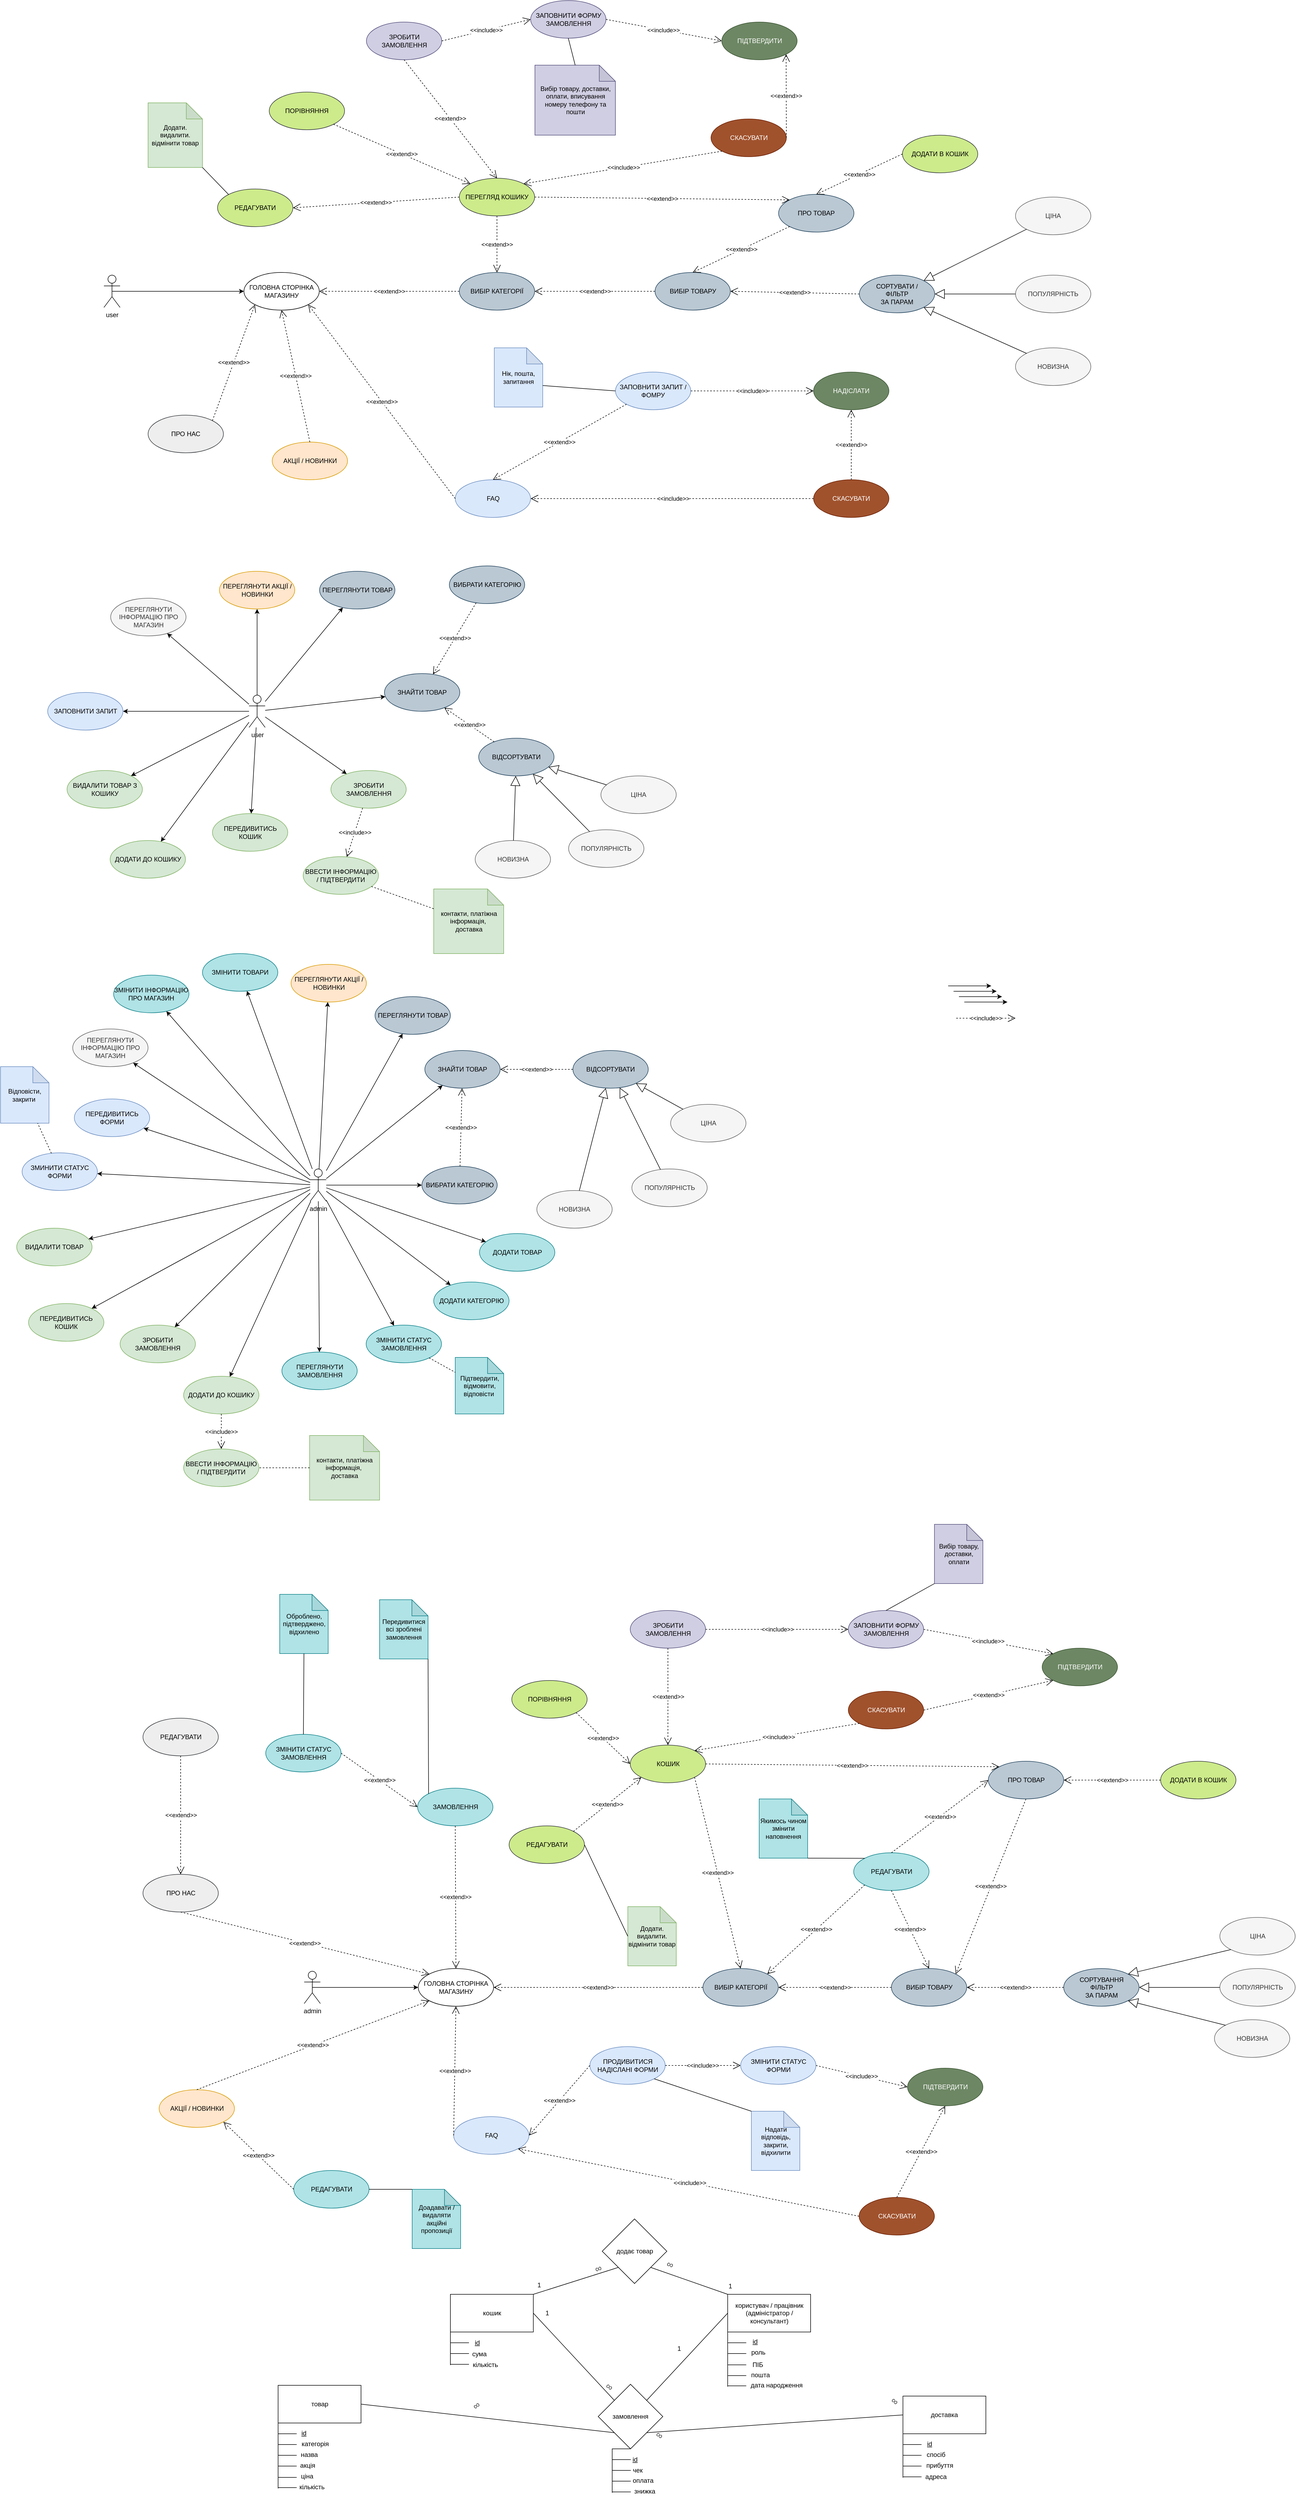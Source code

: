 <mxfile version="26.0.11">
  <diagram name="Страница — 1" id="6F7STSAauIs7shj7HiQ8">
    <mxGraphModel dx="1560" dy="862" grid="1" gridSize="10" guides="1" tooltips="1" connect="1" arrows="1" fold="1" page="1" pageScale="1" pageWidth="2920" pageHeight="4700" math="0" shadow="0">
      <root>
        <mxCell id="0" />
        <mxCell id="1" parent="0" />
        <mxCell id="rZ_Y1SBktrl_OipgseRT-8" value="user" style="shape=umlActor;verticalLabelPosition=bottom;verticalAlign=top;html=1;outlineConnect=0;" parent="1" vertex="1">
          <mxGeometry x="352" y="530" width="30" height="60" as="geometry" />
        </mxCell>
        <mxCell id="rZ_Y1SBktrl_OipgseRT-9" value="ГОЛОВНА СТОРІНКА&lt;div&gt;МАГАЗИНУ&lt;/div&gt;" style="ellipse;whiteSpace=wrap;html=1;" parent="1" vertex="1">
          <mxGeometry x="612" y="525" width="140" height="70" as="geometry" />
        </mxCell>
        <mxCell id="rZ_Y1SBktrl_OipgseRT-11" value="ВИБІР КАТЕГОРІЇ" style="ellipse;whiteSpace=wrap;html=1;fillColor=#bac8d3;strokeColor=#23445d;" parent="1" vertex="1">
          <mxGeometry x="1012" y="525" width="140" height="70" as="geometry" />
        </mxCell>
        <mxCell id="rZ_Y1SBktrl_OipgseRT-12" value="СОРТУВАТИ /&lt;div&gt;ФІЛЬТР&lt;/div&gt;&lt;div&gt;ЗА ПАРАМ&lt;/div&gt;" style="ellipse;whiteSpace=wrap;html=1;fillColor=#bac8d3;strokeColor=#23445d;" parent="1" vertex="1">
          <mxGeometry x="1755" y="530" width="140" height="70" as="geometry" />
        </mxCell>
        <mxCell id="rZ_Y1SBktrl_OipgseRT-13" value="НОВИЗНА" style="ellipse;whiteSpace=wrap;html=1;fillColor=#f5f5f5;fontColor=#333333;strokeColor=#666666;" parent="1" vertex="1">
          <mxGeometry x="2045" y="665" width="140" height="70" as="geometry" />
        </mxCell>
        <mxCell id="rZ_Y1SBktrl_OipgseRT-14" value="ПОПУЛЯРНІСТЬ" style="ellipse;whiteSpace=wrap;html=1;fillColor=#f5f5f5;fontColor=#333333;strokeColor=#666666;" parent="1" vertex="1">
          <mxGeometry x="2045" y="530" width="140" height="70" as="geometry" />
        </mxCell>
        <mxCell id="rZ_Y1SBktrl_OipgseRT-15" value="ЦІНА" style="ellipse;whiteSpace=wrap;html=1;fillColor=#f5f5f5;fontColor=#333333;strokeColor=#666666;" parent="1" vertex="1">
          <mxGeometry x="2045" y="385" width="140" height="70" as="geometry" />
        </mxCell>
        <mxCell id="rZ_Y1SBktrl_OipgseRT-17" value="" style="endArrow=classic;html=1;rounded=0;entryX=0;entryY=0.5;entryDx=0;entryDy=0;" parent="1" target="rZ_Y1SBktrl_OipgseRT-9" edge="1">
          <mxGeometry width="50" height="50" relative="1" as="geometry">
            <mxPoint x="367" y="560" as="sourcePoint" />
            <mxPoint x="1122" y="440" as="targetPoint" />
          </mxGeometry>
        </mxCell>
        <mxCell id="rZ_Y1SBktrl_OipgseRT-19" value="" style="endArrow=block;endSize=16;endFill=0;html=1;rounded=0;entryX=1;entryY=0.5;entryDx=0;entryDy=0;exitX=0;exitY=0.5;exitDx=0;exitDy=0;" parent="1" source="rZ_Y1SBktrl_OipgseRT-14" target="rZ_Y1SBktrl_OipgseRT-12" edge="1">
          <mxGeometry width="160" relative="1" as="geometry">
            <mxPoint x="1595" y="465" as="sourcePoint" />
            <mxPoint x="1755" y="465" as="targetPoint" />
          </mxGeometry>
        </mxCell>
        <mxCell id="rZ_Y1SBktrl_OipgseRT-20" value="" style="endArrow=block;endSize=16;endFill=0;html=1;rounded=0;exitX=0;exitY=0;exitDx=0;exitDy=0;entryX=1;entryY=1;entryDx=0;entryDy=0;" parent="1" source="rZ_Y1SBktrl_OipgseRT-13" target="rZ_Y1SBktrl_OipgseRT-12" edge="1">
          <mxGeometry width="160" relative="1" as="geometry">
            <mxPoint x="1645" y="405" as="sourcePoint" />
            <mxPoint x="1805" y="405" as="targetPoint" />
          </mxGeometry>
        </mxCell>
        <mxCell id="rZ_Y1SBktrl_OipgseRT-21" value="" style="endArrow=block;endSize=16;endFill=0;html=1;rounded=0;entryX=1;entryY=0;entryDx=0;entryDy=0;exitX=0;exitY=1;exitDx=0;exitDy=0;" parent="1" source="rZ_Y1SBktrl_OipgseRT-15" target="rZ_Y1SBktrl_OipgseRT-12" edge="1">
          <mxGeometry width="160" relative="1" as="geometry">
            <mxPoint x="1645" y="525" as="sourcePoint" />
            <mxPoint x="1805" y="525" as="targetPoint" />
            <mxPoint as="offset" />
          </mxGeometry>
        </mxCell>
        <mxCell id="LNyuL3NQRcCMjMhrEUPy-1" value="АКЦІЇ / НОВИНКИ" style="ellipse;whiteSpace=wrap;html=1;fillColor=#ffe6cc;strokeColor=#d79b00;" parent="1" vertex="1">
          <mxGeometry x="664.5" y="840" width="140" height="70" as="geometry" />
        </mxCell>
        <mxCell id="LNyuL3NQRcCMjMhrEUPy-3" value="ПРО НАС" style="ellipse;whiteSpace=wrap;html=1;fillColor=#eeeeee;strokeColor=#36393d;" parent="1" vertex="1">
          <mxGeometry x="434" y="790" width="140" height="70" as="geometry" />
        </mxCell>
        <mxCell id="LNyuL3NQRcCMjMhrEUPy-5" value="FAQ" style="ellipse;whiteSpace=wrap;html=1;fillColor=#dae8fc;strokeColor=#6c8ebf;" parent="1" vertex="1">
          <mxGeometry x="1004.5" y="910" width="140" height="70" as="geometry" />
        </mxCell>
        <mxCell id="LNyuL3NQRcCMjMhrEUPy-6" value="ПРО ТОВАР" style="ellipse;whiteSpace=wrap;html=1;fillColor=#bac8d3;strokeColor=#23445d;" parent="1" vertex="1">
          <mxGeometry x="1605" y="380" width="140" height="70" as="geometry" />
        </mxCell>
        <mxCell id="LNyuL3NQRcCMjMhrEUPy-7" value="ВИБІР ТОВАРУ" style="ellipse;whiteSpace=wrap;html=1;fillColor=#bac8d3;strokeColor=#23445d;" parent="1" vertex="1">
          <mxGeometry x="1375.5" y="525" width="140" height="70" as="geometry" />
        </mxCell>
        <mxCell id="LNyuL3NQRcCMjMhrEUPy-10" value="ЗАПОВНИТИ ЗАПИТ / ФОМРУ" style="ellipse;whiteSpace=wrap;html=1;fillColor=#dae8fc;strokeColor=#6c8ebf;" parent="1" vertex="1">
          <mxGeometry x="1302" y="710" width="140" height="70" as="geometry" />
        </mxCell>
        <mxCell id="LNyuL3NQRcCMjMhrEUPy-11" value="Нік, пошта, запитання" style="shape=note;whiteSpace=wrap;html=1;backgroundOutline=1;darkOpacity=0.05;fillColor=#dae8fc;strokeColor=#6c8ebf;" parent="1" vertex="1">
          <mxGeometry x="1077" y="665" width="90" height="110" as="geometry" />
        </mxCell>
        <mxCell id="LNyuL3NQRcCMjMhrEUPy-13" value="ПЕРЕГЛЯД КОШИКУ" style="ellipse;whiteSpace=wrap;html=1;fillColor=#cdeb8b;strokeColor=#36393d;" parent="1" vertex="1">
          <mxGeometry x="1012" y="350" width="140" height="70" as="geometry" />
        </mxCell>
        <mxCell id="LNyuL3NQRcCMjMhrEUPy-17" value="" style="endArrow=none;html=1;rounded=0;entryX=0;entryY=0;entryDx=90;entryDy=70;entryPerimeter=0;exitX=0;exitY=0.5;exitDx=0;exitDy=0;" parent="1" source="LNyuL3NQRcCMjMhrEUPy-10" target="LNyuL3NQRcCMjMhrEUPy-11" edge="1">
          <mxGeometry width="50" height="50" relative="1" as="geometry">
            <mxPoint x="1355" y="730" as="sourcePoint" />
            <mxPoint x="1405" y="680" as="targetPoint" />
          </mxGeometry>
        </mxCell>
        <mxCell id="LNyuL3NQRcCMjMhrEUPy-23" value="&amp;lt;&amp;lt;extend&amp;gt;&amp;gt;" style="endArrow=open;endSize=12;dashed=1;html=1;rounded=0;entryX=1;entryY=1;entryDx=0;entryDy=0;exitX=0;exitY=0.5;exitDx=0;exitDy=0;" parent="1" source="LNyuL3NQRcCMjMhrEUPy-5" target="rZ_Y1SBktrl_OipgseRT-9" edge="1">
          <mxGeometry width="160" relative="1" as="geometry">
            <mxPoint x="805" y="720" as="sourcePoint" />
            <mxPoint x="965" y="720" as="targetPoint" />
          </mxGeometry>
        </mxCell>
        <mxCell id="LNyuL3NQRcCMjMhrEUPy-24" value="&amp;lt;&amp;lt;extend&amp;gt;&amp;gt;" style="endArrow=open;endSize=12;dashed=1;html=1;rounded=0;entryX=0.5;entryY=1;entryDx=0;entryDy=0;exitX=0.5;exitY=0;exitDx=0;exitDy=0;" parent="1" source="LNyuL3NQRcCMjMhrEUPy-1" target="rZ_Y1SBktrl_OipgseRT-9" edge="1">
          <mxGeometry width="160" relative="1" as="geometry">
            <mxPoint x="742" y="780" as="sourcePoint" />
            <mxPoint x="692" y="605" as="targetPoint" />
          </mxGeometry>
        </mxCell>
        <mxCell id="LNyuL3NQRcCMjMhrEUPy-25" value="&amp;lt;&amp;lt;extend&amp;gt;&amp;gt;" style="endArrow=open;endSize=12;dashed=1;html=1;rounded=0;entryX=0.5;entryY=0;entryDx=0;entryDy=0;exitX=0;exitY=1;exitDx=0;exitDy=0;" parent="1" source="LNyuL3NQRcCMjMhrEUPy-10" target="LNyuL3NQRcCMjMhrEUPy-5" edge="1">
          <mxGeometry x="0.003" width="160" relative="1" as="geometry">
            <mxPoint x="1145" y="780" as="sourcePoint" />
            <mxPoint x="1095" y="605" as="targetPoint" />
            <mxPoint as="offset" />
          </mxGeometry>
        </mxCell>
        <mxCell id="LNyuL3NQRcCMjMhrEUPy-26" value="&amp;lt;&amp;lt;extend&amp;gt;&amp;gt;" style="endArrow=open;endSize=12;dashed=1;html=1;rounded=0;exitX=1;exitY=0;exitDx=0;exitDy=0;entryX=0;entryY=1;entryDx=0;entryDy=0;" parent="1" source="LNyuL3NQRcCMjMhrEUPy-3" target="rZ_Y1SBktrl_OipgseRT-9" edge="1">
          <mxGeometry width="160" relative="1" as="geometry">
            <mxPoint x="762" y="800" as="sourcePoint" />
            <mxPoint x="633" y="535" as="targetPoint" />
          </mxGeometry>
        </mxCell>
        <mxCell id="LNyuL3NQRcCMjMhrEUPy-28" value="&amp;lt;&amp;lt;extend&amp;gt;&amp;gt;" style="endArrow=open;endSize=12;dashed=1;html=1;rounded=0;entryX=0.5;entryY=0;entryDx=0;entryDy=0;exitX=0.5;exitY=1;exitDx=0;exitDy=0;" parent="1" source="LNyuL3NQRcCMjMhrEUPy-13" target="rZ_Y1SBktrl_OipgseRT-11" edge="1">
          <mxGeometry width="160" relative="1" as="geometry">
            <mxPoint x="675" y="820" as="sourcePoint" />
            <mxPoint x="625" y="645" as="targetPoint" />
          </mxGeometry>
        </mxCell>
        <mxCell id="LNyuL3NQRcCMjMhrEUPy-29" value="&amp;lt;&amp;lt;extend&amp;gt;&amp;gt;" style="endArrow=open;endSize=12;dashed=1;html=1;rounded=0;entryX=0.5;entryY=0;entryDx=0;entryDy=0;exitX=0;exitY=1;exitDx=0;exitDy=0;" parent="1" source="LNyuL3NQRcCMjMhrEUPy-6" target="LNyuL3NQRcCMjMhrEUPy-7" edge="1">
          <mxGeometry width="160" relative="1" as="geometry">
            <mxPoint x="685" y="830" as="sourcePoint" />
            <mxPoint x="635" y="655" as="targetPoint" />
          </mxGeometry>
        </mxCell>
        <mxCell id="LNyuL3NQRcCMjMhrEUPy-30" value="НАДІСЛАТИ" style="ellipse;whiteSpace=wrap;html=1;fillColor=#6d8764;strokeColor=#3A5431;fontColor=#ffffff;" parent="1" vertex="1">
          <mxGeometry x="1670" y="710" width="140" height="70" as="geometry" />
        </mxCell>
        <mxCell id="LNyuL3NQRcCMjMhrEUPy-31" value="&amp;lt;&amp;lt;include&amp;gt;&amp;gt;" style="endArrow=open;endSize=12;dashed=1;html=1;rounded=0;entryX=0;entryY=0.5;entryDx=0;entryDy=0;exitX=1;exitY=0.5;exitDx=0;exitDy=0;" parent="1" source="LNyuL3NQRcCMjMhrEUPy-10" target="LNyuL3NQRcCMjMhrEUPy-30" edge="1">
          <mxGeometry x="-0.004" width="160" relative="1" as="geometry">
            <mxPoint x="1125" y="935" as="sourcePoint" />
            <mxPoint x="1045" y="825" as="targetPoint" />
            <mxPoint as="offset" />
          </mxGeometry>
        </mxCell>
        <mxCell id="LNyuL3NQRcCMjMhrEUPy-33" value="СКАСУВАТИ" style="ellipse;whiteSpace=wrap;html=1;fillColor=#a0522d;strokeColor=#6D1F00;fontColor=#ffffff;" parent="1" vertex="1">
          <mxGeometry x="1670" y="910" width="140" height="70" as="geometry" />
        </mxCell>
        <mxCell id="LNyuL3NQRcCMjMhrEUPy-34" value="&amp;lt;&amp;lt;extend&amp;gt;&amp;gt;" style="endArrow=open;endSize=12;dashed=1;html=1;rounded=0;exitX=0.5;exitY=0;exitDx=0;exitDy=0;entryX=0.5;entryY=1;entryDx=0;entryDy=0;" parent="1" source="LNyuL3NQRcCMjMhrEUPy-33" target="LNyuL3NQRcCMjMhrEUPy-30" edge="1">
          <mxGeometry x="0.004" width="160" relative="1" as="geometry">
            <mxPoint x="1415" y="1030" as="sourcePoint" />
            <mxPoint x="1615" y="980" as="targetPoint" />
            <mxPoint as="offset" />
          </mxGeometry>
        </mxCell>
        <mxCell id="LNyuL3NQRcCMjMhrEUPy-35" value="ДОДАТИ В КОШИК" style="ellipse;whiteSpace=wrap;html=1;fillColor=#cdeb8b;strokeColor=#36393d;" parent="1" vertex="1">
          <mxGeometry x="1835" y="270" width="140" height="70" as="geometry" />
        </mxCell>
        <mxCell id="LNyuL3NQRcCMjMhrEUPy-36" value="&amp;lt;&amp;lt;extend&amp;gt;&amp;gt;" style="endArrow=open;endSize=12;dashed=1;html=1;rounded=0;entryX=0.5;entryY=0;entryDx=0;entryDy=0;exitX=0;exitY=0.5;exitDx=0;exitDy=0;" parent="1" source="LNyuL3NQRcCMjMhrEUPy-35" target="LNyuL3NQRcCMjMhrEUPy-6" edge="1">
          <mxGeometry width="160" relative="1" as="geometry">
            <mxPoint x="1085" y="420" as="sourcePoint" />
            <mxPoint x="1085" y="535" as="targetPoint" />
          </mxGeometry>
        </mxCell>
        <mxCell id="LNyuL3NQRcCMjMhrEUPy-37" value="&amp;lt;&amp;lt;extend&amp;gt;&amp;gt;" style="endArrow=open;endSize=12;dashed=1;html=1;rounded=0;entryX=0;entryY=0;entryDx=0;entryDy=0;exitX=1;exitY=0.5;exitDx=0;exitDy=0;" parent="1" source="LNyuL3NQRcCMjMhrEUPy-13" target="LNyuL3NQRcCMjMhrEUPy-6" edge="1">
          <mxGeometry width="160" relative="1" as="geometry">
            <mxPoint x="1085" y="420" as="sourcePoint" />
            <mxPoint x="1085" y="535" as="targetPoint" />
          </mxGeometry>
        </mxCell>
        <mxCell id="LNyuL3NQRcCMjMhrEUPy-38" value="ЗРОБИТИ ЗАМОВЛЕННЯ" style="ellipse;whiteSpace=wrap;html=1;fillColor=#d0cee2;strokeColor=#56517e;" parent="1" vertex="1">
          <mxGeometry x="839.5" y="60" width="140" height="70" as="geometry" />
        </mxCell>
        <mxCell id="LNyuL3NQRcCMjMhrEUPy-39" value="&amp;lt;&amp;lt;extend&amp;gt;&amp;gt;" style="endArrow=open;endSize=12;dashed=1;html=1;rounded=0;entryX=0.5;entryY=0;entryDx=0;entryDy=0;exitX=0.5;exitY=1;exitDx=0;exitDy=0;" parent="1" source="LNyuL3NQRcCMjMhrEUPy-38" target="LNyuL3NQRcCMjMhrEUPy-13" edge="1">
          <mxGeometry x="-0.006" width="160" relative="1" as="geometry">
            <mxPoint x="945" y="265" as="sourcePoint" />
            <mxPoint x="1015" y="385" as="targetPoint" />
            <mxPoint as="offset" />
          </mxGeometry>
        </mxCell>
        <mxCell id="LNyuL3NQRcCMjMhrEUPy-41" value="ЗАПОВНИТИ ФОРМУ ЗАМОВЛЕННЯ" style="ellipse;whiteSpace=wrap;html=1;fillColor=#d0cee2;strokeColor=#56517e;" parent="1" vertex="1">
          <mxGeometry x="1144.5" y="20" width="140" height="70" as="geometry" />
        </mxCell>
        <mxCell id="LNyuL3NQRcCMjMhrEUPy-42" value="ПІДТВЕРДИТИ" style="ellipse;whiteSpace=wrap;html=1;fillColor=#6d8764;fontColor=#ffffff;strokeColor=#3A5431;" parent="1" vertex="1">
          <mxGeometry x="1499.5" y="60" width="140" height="70" as="geometry" />
        </mxCell>
        <mxCell id="LNyuL3NQRcCMjMhrEUPy-43" value="СКАСУВАТИ" style="ellipse;whiteSpace=wrap;html=1;fillColor=#a0522d;fontColor=#ffffff;strokeColor=#6D1F00;" parent="1" vertex="1">
          <mxGeometry x="1479.5" y="240" width="140" height="70" as="geometry" />
        </mxCell>
        <mxCell id="LNyuL3NQRcCMjMhrEUPy-44" value="ПОРІВНЯННЯ" style="ellipse;whiteSpace=wrap;html=1;fillColor=#cdeb8b;strokeColor=#36393d;" parent="1" vertex="1">
          <mxGeometry x="659" y="190" width="140" height="70" as="geometry" />
        </mxCell>
        <mxCell id="LNyuL3NQRcCMjMhrEUPy-45" value="&amp;lt;&amp;lt;include&amp;gt;&amp;gt;" style="endArrow=open;endSize=12;dashed=1;html=1;rounded=0;exitX=1;exitY=0.5;exitDx=0;exitDy=0;entryX=0;entryY=0.5;entryDx=0;entryDy=0;" parent="1" source="LNyuL3NQRcCMjMhrEUPy-38" target="LNyuL3NQRcCMjMhrEUPy-41" edge="1">
          <mxGeometry x="0.002" width="160" relative="1" as="geometry">
            <mxPoint x="1065" y="10" as="sourcePoint" />
            <mxPoint x="1045" y="130" as="targetPoint" />
            <mxPoint as="offset" />
          </mxGeometry>
        </mxCell>
        <mxCell id="LNyuL3NQRcCMjMhrEUPy-46" value="&amp;lt;&amp;lt;include&amp;gt;&amp;gt;" style="endArrow=open;endSize=12;dashed=1;html=1;rounded=0;entryX=0;entryY=0.5;entryDx=0;entryDy=0;exitX=1;exitY=0.5;exitDx=0;exitDy=0;" parent="1" source="LNyuL3NQRcCMjMhrEUPy-41" target="LNyuL3NQRcCMjMhrEUPy-42" edge="1">
          <mxGeometry x="-0.006" width="160" relative="1" as="geometry">
            <mxPoint x="1135" y="-120" as="sourcePoint" />
            <mxPoint x="955" y="-15" as="targetPoint" />
            <mxPoint as="offset" />
          </mxGeometry>
        </mxCell>
        <mxCell id="LNyuL3NQRcCMjMhrEUPy-47" value="&amp;lt;&amp;lt;extend&amp;gt;&amp;gt;" style="endArrow=open;endSize=12;dashed=1;html=1;rounded=0;exitX=1;exitY=0.5;exitDx=0;exitDy=0;entryX=1;entryY=1;entryDx=0;entryDy=0;" parent="1" source="LNyuL3NQRcCMjMhrEUPy-43" target="LNyuL3NQRcCMjMhrEUPy-42" edge="1">
          <mxGeometry x="0.002" width="160" relative="1" as="geometry">
            <mxPoint x="1285" y="120" as="sourcePoint" />
            <mxPoint x="1335" y="170" as="targetPoint" />
            <mxPoint as="offset" />
          </mxGeometry>
        </mxCell>
        <mxCell id="LNyuL3NQRcCMjMhrEUPy-48" value="&amp;lt;&amp;lt;extend&amp;gt;&amp;gt;" style="endArrow=open;endSize=12;dashed=1;html=1;rounded=0;exitX=1;exitY=1;exitDx=0;exitDy=0;entryX=0;entryY=0;entryDx=0;entryDy=0;" parent="1" source="LNyuL3NQRcCMjMhrEUPy-44" target="LNyuL3NQRcCMjMhrEUPy-13" edge="1">
          <mxGeometry x="-0.004" width="160" relative="1" as="geometry">
            <mxPoint x="885" y="130" as="sourcePoint" />
            <mxPoint x="755" y="220" as="targetPoint" />
            <mxPoint as="offset" />
          </mxGeometry>
        </mxCell>
        <mxCell id="LNyuL3NQRcCMjMhrEUPy-50" value="&amp;lt;&amp;lt;extend&amp;gt;&amp;gt;" style="endArrow=open;endSize=12;dashed=1;html=1;rounded=0;entryX=1;entryY=0.5;entryDx=0;entryDy=0;exitX=0;exitY=0.5;exitDx=0;exitDy=0;" parent="1" source="LNyuL3NQRcCMjMhrEUPy-7" target="rZ_Y1SBktrl_OipgseRT-11" edge="1">
          <mxGeometry width="160" relative="1" as="geometry">
            <mxPoint x="1045.5" y="580" as="sourcePoint" />
            <mxPoint x="944.5" y="665" as="targetPoint" />
          </mxGeometry>
        </mxCell>
        <mxCell id="LNyuL3NQRcCMjMhrEUPy-51" value="&amp;lt;&amp;lt;extend&amp;gt;&amp;gt;" style="endArrow=open;endSize=12;dashed=1;html=1;rounded=0;entryX=1;entryY=0.5;entryDx=0;entryDy=0;exitX=0;exitY=0.5;exitDx=0;exitDy=0;" parent="1" source="rZ_Y1SBktrl_OipgseRT-12" target="LNyuL3NQRcCMjMhrEUPy-7" edge="1">
          <mxGeometry width="160" relative="1" as="geometry">
            <mxPoint x="1196" y="460" as="sourcePoint" />
            <mxPoint x="1095" y="545" as="targetPoint" />
          </mxGeometry>
        </mxCell>
        <mxCell id="LNyuL3NQRcCMjMhrEUPy-52" value="&amp;lt;&amp;lt;extend&amp;gt;&amp;gt;" style="endArrow=open;endSize=12;dashed=1;html=1;rounded=0;entryX=1;entryY=0.5;entryDx=0;entryDy=0;exitX=0;exitY=0.5;exitDx=0;exitDy=0;" parent="1" source="rZ_Y1SBktrl_OipgseRT-11" target="rZ_Y1SBktrl_OipgseRT-9" edge="1">
          <mxGeometry width="160" relative="1" as="geometry">
            <mxPoint x="725" y="620" as="sourcePoint" />
            <mxPoint x="624" y="705" as="targetPoint" />
          </mxGeometry>
        </mxCell>
        <mxCell id="LNyuL3NQRcCMjMhrEUPy-106" value="&amp;lt;&amp;lt;include&amp;gt;&amp;gt;" style="endArrow=open;endSize=12;dashed=1;html=1;rounded=0;entryX=1;entryY=0;entryDx=0;entryDy=0;exitX=0;exitY=1;exitDx=0;exitDy=0;" parent="1" source="LNyuL3NQRcCMjMhrEUPy-43" target="LNyuL3NQRcCMjMhrEUPy-13" edge="1">
          <mxGeometry x="-0.006" width="160" relative="1" as="geometry">
            <mxPoint x="1065" y="170" as="sourcePoint" />
            <mxPoint x="975" y="275" as="targetPoint" />
            <mxPoint as="offset" />
          </mxGeometry>
        </mxCell>
        <mxCell id="LNyuL3NQRcCMjMhrEUPy-107" value="&amp;lt;&amp;lt;include&amp;gt;&amp;gt;" style="endArrow=open;endSize=12;dashed=1;html=1;rounded=0;entryX=1;entryY=0.5;entryDx=0;entryDy=0;exitX=0;exitY=0.5;exitDx=0;exitDy=0;" parent="1" source="LNyuL3NQRcCMjMhrEUPy-33" target="LNyuL3NQRcCMjMhrEUPy-5" edge="1">
          <mxGeometry x="-0.006" width="160" relative="1" as="geometry">
            <mxPoint x="1605" y="1070" as="sourcePoint" />
            <mxPoint x="1515" y="1175" as="targetPoint" />
            <mxPoint as="offset" />
          </mxGeometry>
        </mxCell>
        <mxCell id="LNyuL3NQRcCMjMhrEUPy-108" value="кошик" style="html=1;whiteSpace=wrap;" parent="1" vertex="1">
          <mxGeometry x="995.5" y="4280" width="154" height="70" as="geometry" />
        </mxCell>
        <mxCell id="LNyuL3NQRcCMjMhrEUPy-109" value="товар" style="html=1;whiteSpace=wrap;" parent="1" vertex="1">
          <mxGeometry x="675.5" y="4449" width="154" height="70" as="geometry" />
        </mxCell>
        <mxCell id="LNyuL3NQRcCMjMhrEUPy-163" value="користувач / працівник&lt;br&gt;(адміністратор / консультант)" style="html=1;whiteSpace=wrap;" parent="1" vertex="1">
          <mxGeometry x="1510.5" y="4280" width="154" height="70" as="geometry" />
        </mxCell>
        <mxCell id="LNyuL3NQRcCMjMhrEUPy-164" value="доставка" style="html=1;whiteSpace=wrap;" parent="1" vertex="1">
          <mxGeometry x="1836" y="4469" width="154" height="70" as="geometry" />
        </mxCell>
        <mxCell id="LNyuL3NQRcCMjMhrEUPy-165" value="замовлення" style="rhombus;whiteSpace=wrap;html=1;" parent="1" vertex="1">
          <mxGeometry x="1270" y="4447" width="120" height="120" as="geometry" />
        </mxCell>
        <mxCell id="LNyuL3NQRcCMjMhrEUPy-166" value="" style="endArrow=none;html=1;rounded=0;entryX=1;entryY=0.5;entryDx=0;entryDy=0;exitX=0;exitY=0;exitDx=0;exitDy=0;" parent="1" source="LNyuL3NQRcCMjMhrEUPy-165" target="LNyuL3NQRcCMjMhrEUPy-108" edge="1">
          <mxGeometry width="50" height="50" relative="1" as="geometry">
            <mxPoint x="1300.5" y="4284" as="sourcePoint" />
            <mxPoint x="1340.5" y="4264" as="targetPoint" />
          </mxGeometry>
        </mxCell>
        <mxCell id="LNyuL3NQRcCMjMhrEUPy-167" value="" style="endArrow=none;html=1;rounded=0;entryX=1;entryY=0.5;entryDx=0;entryDy=0;exitX=0;exitY=1;exitDx=0;exitDy=0;" parent="1" source="LNyuL3NQRcCMjMhrEUPy-165" target="LNyuL3NQRcCMjMhrEUPy-109" edge="1">
          <mxGeometry width="50" height="50" relative="1" as="geometry">
            <mxPoint x="1230.5" y="4444" as="sourcePoint" />
            <mxPoint x="1102.5" y="4404" as="targetPoint" />
          </mxGeometry>
        </mxCell>
        <mxCell id="LNyuL3NQRcCMjMhrEUPy-168" value="" style="endArrow=none;html=1;rounded=0;entryX=1;entryY=0;entryDx=0;entryDy=0;exitX=0;exitY=0.5;exitDx=0;exitDy=0;" parent="1" source="LNyuL3NQRcCMjMhrEUPy-163" target="LNyuL3NQRcCMjMhrEUPy-165" edge="1">
          <mxGeometry width="50" height="50" relative="1" as="geometry">
            <mxPoint x="1420.5" y="4234" as="sourcePoint" />
            <mxPoint x="1360.5" y="4284" as="targetPoint" />
          </mxGeometry>
        </mxCell>
        <mxCell id="LNyuL3NQRcCMjMhrEUPy-169" value="" style="endArrow=none;html=1;rounded=0;entryX=1;entryY=1;entryDx=0;entryDy=0;exitX=0;exitY=0.5;exitDx=0;exitDy=0;" parent="1" source="LNyuL3NQRcCMjMhrEUPy-164" target="LNyuL3NQRcCMjMhrEUPy-165" edge="1">
          <mxGeometry width="50" height="50" relative="1" as="geometry">
            <mxPoint x="1430.5" y="4354" as="sourcePoint" />
            <mxPoint x="1302.5" y="4424" as="targetPoint" />
          </mxGeometry>
        </mxCell>
        <mxCell id="LNyuL3NQRcCMjMhrEUPy-170" value="" style="shape=partialRectangle;whiteSpace=wrap;html=1;bottom=0;right=0;fillColor=none;" parent="1" vertex="1">
          <mxGeometry x="995.5" y="4350" width="154" height="20" as="geometry" />
        </mxCell>
        <mxCell id="LNyuL3NQRcCMjMhrEUPy-172" value="" style="shape=partialRectangle;whiteSpace=wrap;html=1;bottom=0;right=0;fillColor=none;" parent="1" vertex="1">
          <mxGeometry x="995.5" y="4370" width="34" height="20" as="geometry" />
        </mxCell>
        <mxCell id="LNyuL3NQRcCMjMhrEUPy-173" value="" style="shape=partialRectangle;whiteSpace=wrap;html=1;bottom=0;right=0;fillColor=none;" parent="1" vertex="1">
          <mxGeometry x="995.5" y="4390" width="34" height="20" as="geometry" />
        </mxCell>
        <mxCell id="LNyuL3NQRcCMjMhrEUPy-175" value="" style="shape=partialRectangle;whiteSpace=wrap;html=1;bottom=0;right=0;fillColor=none;" parent="1" vertex="1">
          <mxGeometry x="675.5" y="4519" width="154" height="20" as="geometry" />
        </mxCell>
        <mxCell id="LNyuL3NQRcCMjMhrEUPy-176" value="" style="shape=partialRectangle;whiteSpace=wrap;html=1;bottom=0;right=0;fillColor=none;" parent="1" vertex="1">
          <mxGeometry x="675.5" y="4539" width="34" height="20" as="geometry" />
        </mxCell>
        <mxCell id="LNyuL3NQRcCMjMhrEUPy-177" value="" style="shape=partialRectangle;whiteSpace=wrap;html=1;bottom=0;right=0;fillColor=none;" parent="1" vertex="1">
          <mxGeometry x="675.5" y="4559" width="34" height="20" as="geometry" />
        </mxCell>
        <mxCell id="LNyuL3NQRcCMjMhrEUPy-178" value="" style="shape=partialRectangle;whiteSpace=wrap;html=1;bottom=0;right=0;fillColor=none;" parent="1" vertex="1">
          <mxGeometry x="675.5" y="4579" width="34" height="20" as="geometry" />
        </mxCell>
        <mxCell id="LNyuL3NQRcCMjMhrEUPy-179" value="" style="shape=partialRectangle;whiteSpace=wrap;html=1;bottom=0;right=0;fillColor=none;" parent="1" vertex="1">
          <mxGeometry x="1836" y="4539" width="154" height="20" as="geometry" />
        </mxCell>
        <mxCell id="LNyuL3NQRcCMjMhrEUPy-180" value="" style="shape=partialRectangle;whiteSpace=wrap;html=1;bottom=0;right=0;fillColor=none;" parent="1" vertex="1">
          <mxGeometry x="1836" y="4559" width="34" height="20" as="geometry" />
        </mxCell>
        <mxCell id="LNyuL3NQRcCMjMhrEUPy-181" value="" style="shape=partialRectangle;whiteSpace=wrap;html=1;bottom=0;right=0;fillColor=none;" parent="1" vertex="1">
          <mxGeometry x="1836" y="4579" width="34" height="20" as="geometry" />
        </mxCell>
        <mxCell id="LNyuL3NQRcCMjMhrEUPy-182" value="" style="shape=partialRectangle;whiteSpace=wrap;html=1;bottom=0;right=0;fillColor=none;" parent="1" vertex="1">
          <mxGeometry x="1836" y="4599" width="34" height="20" as="geometry" />
        </mxCell>
        <mxCell id="LNyuL3NQRcCMjMhrEUPy-183" value="" style="shape=partialRectangle;whiteSpace=wrap;html=1;bottom=0;right=0;fillColor=none;" parent="1" vertex="1">
          <mxGeometry x="1510.5" y="4350" width="154" height="20" as="geometry" />
        </mxCell>
        <mxCell id="LNyuL3NQRcCMjMhrEUPy-184" value="" style="shape=partialRectangle;whiteSpace=wrap;html=1;bottom=0;right=0;fillColor=none;" parent="1" vertex="1">
          <mxGeometry x="1510.5" y="4370" width="34" height="20" as="geometry" />
        </mxCell>
        <mxCell id="LNyuL3NQRcCMjMhrEUPy-185" value="" style="shape=partialRectangle;whiteSpace=wrap;html=1;bottom=0;right=0;fillColor=none;" parent="1" vertex="1">
          <mxGeometry x="1510.5" y="4390" width="34" height="20" as="geometry" />
        </mxCell>
        <mxCell id="LNyuL3NQRcCMjMhrEUPy-187" value="&lt;u&gt;id&lt;/u&gt;" style="text;html=1;align=center;verticalAlign=middle;resizable=0;points=[];autosize=1;strokeColor=none;fillColor=none;" parent="1" vertex="1">
          <mxGeometry x="1029.5" y="4355" width="30" height="30" as="geometry" />
        </mxCell>
        <mxCell id="LNyuL3NQRcCMjMhrEUPy-188" value="сума" style="text;html=1;align=center;verticalAlign=middle;resizable=0;points=[];autosize=1;strokeColor=none;fillColor=none;" parent="1" vertex="1">
          <mxGeometry x="1023.5" y="4376" width="50" height="30" as="geometry" />
        </mxCell>
        <mxCell id="LNyuL3NQRcCMjMhrEUPy-190" value="&lt;u&gt;id&lt;/u&gt;" style="text;html=1;align=center;verticalAlign=middle;resizable=0;points=[];autosize=1;strokeColor=none;fillColor=none;" parent="1" vertex="1">
          <mxGeometry x="707.5" y="4523" width="30" height="30" as="geometry" />
        </mxCell>
        <mxCell id="LNyuL3NQRcCMjMhrEUPy-191" value="категорія" style="text;html=1;align=center;verticalAlign=middle;resizable=0;points=[];autosize=1;strokeColor=none;fillColor=none;" parent="1" vertex="1">
          <mxGeometry x="703.5" y="4543" width="80" height="30" as="geometry" />
        </mxCell>
        <mxCell id="LNyuL3NQRcCMjMhrEUPy-192" value="назва" style="text;html=1;align=center;verticalAlign=middle;resizable=0;points=[];autosize=1;strokeColor=none;fillColor=none;" parent="1" vertex="1">
          <mxGeometry x="702.5" y="4563" width="60" height="30" as="geometry" />
        </mxCell>
        <mxCell id="LNyuL3NQRcCMjMhrEUPy-193" value="&lt;u&gt;id&lt;/u&gt;" style="text;html=1;align=center;verticalAlign=middle;resizable=0;points=[];autosize=1;strokeColor=none;fillColor=none;" parent="1" vertex="1">
          <mxGeometry x="1545.5" y="4353" width="30" height="30" as="geometry" />
        </mxCell>
        <mxCell id="LNyuL3NQRcCMjMhrEUPy-194" value="роль" style="text;html=1;align=center;verticalAlign=middle;resizable=0;points=[];autosize=1;strokeColor=none;fillColor=none;" parent="1" vertex="1">
          <mxGeometry x="1541.5" y="4373" width="50" height="30" as="geometry" />
        </mxCell>
        <mxCell id="LNyuL3NQRcCMjMhrEUPy-196" value="&lt;u&gt;id&lt;/u&gt;" style="text;html=1;align=center;verticalAlign=middle;resizable=0;points=[];autosize=1;strokeColor=none;fillColor=none;" parent="1" vertex="1">
          <mxGeometry x="1870" y="4543" width="30" height="30" as="geometry" />
        </mxCell>
        <mxCell id="LNyuL3NQRcCMjMhrEUPy-197" value="спосіб" style="text;html=1;align=center;verticalAlign=middle;resizable=0;points=[];autosize=1;strokeColor=none;fillColor=none;" parent="1" vertex="1">
          <mxGeometry x="1867" y="4563" width="60" height="30" as="geometry" />
        </mxCell>
        <mxCell id="LNyuL3NQRcCMjMhrEUPy-198" value="прибуття" style="text;html=1;align=center;verticalAlign=middle;resizable=0;points=[];autosize=1;strokeColor=none;fillColor=none;" parent="1" vertex="1">
          <mxGeometry x="1864" y="4583" width="80" height="30" as="geometry" />
        </mxCell>
        <mxCell id="LNyuL3NQRcCMjMhrEUPy-199" value="адреса" style="text;html=1;align=center;verticalAlign=middle;resizable=0;points=[];autosize=1;strokeColor=none;fillColor=none;" parent="1" vertex="1">
          <mxGeometry x="1867" y="4604" width="60" height="30" as="geometry" />
        </mxCell>
        <mxCell id="LNyuL3NQRcCMjMhrEUPy-200" value="акція" style="text;html=1;align=center;verticalAlign=middle;resizable=0;points=[];autosize=1;strokeColor=none;fillColor=none;" parent="1" vertex="1">
          <mxGeometry x="704.5" y="4583" width="50" height="30" as="geometry" />
        </mxCell>
        <mxCell id="LNyuL3NQRcCMjMhrEUPy-201" value="ціна" style="text;html=1;align=center;verticalAlign=middle;resizable=0;points=[];autosize=1;strokeColor=none;fillColor=none;" parent="1" vertex="1">
          <mxGeometry x="703.5" y="4603" width="50" height="30" as="geometry" />
        </mxCell>
        <mxCell id="LNyuL3NQRcCMjMhrEUPy-202" value="кількість" style="text;html=1;align=center;verticalAlign=middle;resizable=0;points=[];autosize=1;strokeColor=none;fillColor=none;" parent="1" vertex="1">
          <mxGeometry x="702.5" y="4623" width="70" height="30" as="geometry" />
        </mxCell>
        <mxCell id="LNyuL3NQRcCMjMhrEUPy-203" value="ПІБ" style="text;html=1;align=center;verticalAlign=middle;resizable=0;points=[];autosize=1;strokeColor=none;fillColor=none;" parent="1" vertex="1">
          <mxGeometry x="1545.5" y="4396" width="40" height="30" as="geometry" />
        </mxCell>
        <mxCell id="LNyuL3NQRcCMjMhrEUPy-204" value="пошта" style="text;html=1;align=center;verticalAlign=middle;resizable=0;points=[];autosize=1;strokeColor=none;fillColor=none;" parent="1" vertex="1">
          <mxGeometry x="1540.5" y="4415" width="60" height="30" as="geometry" />
        </mxCell>
        <mxCell id="LNyuL3NQRcCMjMhrEUPy-205" value="" style="shape=partialRectangle;whiteSpace=wrap;html=1;bottom=0;right=0;fillColor=none;" parent="1" vertex="1">
          <mxGeometry x="675.5" y="4599" width="34" height="20" as="geometry" />
        </mxCell>
        <mxCell id="LNyuL3NQRcCMjMhrEUPy-206" value="" style="shape=partialRectangle;whiteSpace=wrap;html=1;bottom=0;right=0;fillColor=none;" parent="1" vertex="1">
          <mxGeometry x="675.5" y="4620" width="34" height="20" as="geometry" />
        </mxCell>
        <mxCell id="LNyuL3NQRcCMjMhrEUPy-207" value="" style="shape=partialRectangle;whiteSpace=wrap;html=1;bottom=0;right=0;fillColor=none;" parent="1" vertex="1">
          <mxGeometry x="675.5" y="4639" width="34" height="1" as="geometry" />
        </mxCell>
        <mxCell id="LNyuL3NQRcCMjMhrEUPy-209" value="" style="shape=partialRectangle;whiteSpace=wrap;html=1;bottom=0;right=0;fillColor=none;" parent="1" vertex="1">
          <mxGeometry x="1510.5" y="4411" width="34" height="20" as="geometry" />
        </mxCell>
        <mxCell id="LNyuL3NQRcCMjMhrEUPy-210" value="" style="shape=partialRectangle;whiteSpace=wrap;html=1;bottom=0;right=0;fillColor=none;" parent="1" vertex="1">
          <mxGeometry x="1510.5" y="4431" width="34" height="20" as="geometry" />
        </mxCell>
        <mxCell id="LNyuL3NQRcCMjMhrEUPy-211" value="" style="shape=partialRectangle;whiteSpace=wrap;html=1;bottom=0;right=0;fillColor=none;" parent="1" vertex="1">
          <mxGeometry x="1510.5" y="4450" width="34" height="1" as="geometry" />
        </mxCell>
        <mxCell id="LNyuL3NQRcCMjMhrEUPy-212" value="" style="shape=partialRectangle;whiteSpace=wrap;html=1;bottom=0;right=0;fillColor=none;" parent="1" vertex="1">
          <mxGeometry x="1836" y="4619" width="34" height="1" as="geometry" />
        </mxCell>
        <mxCell id="LNyuL3NQRcCMjMhrEUPy-215" value="" style="shape=partialRectangle;whiteSpace=wrap;html=1;bottom=0;right=0;fillColor=none;" parent="1" vertex="1">
          <mxGeometry x="1296" y="4567" width="34" height="20" as="geometry" />
        </mxCell>
        <mxCell id="LNyuL3NQRcCMjMhrEUPy-216" value="" style="shape=partialRectangle;whiteSpace=wrap;html=1;bottom=0;right=0;fillColor=none;" parent="1" vertex="1">
          <mxGeometry x="1296" y="4587" width="34" height="20" as="geometry" />
        </mxCell>
        <mxCell id="LNyuL3NQRcCMjMhrEUPy-217" value="" style="shape=partialRectangle;whiteSpace=wrap;html=1;bottom=0;right=0;fillColor=none;" parent="1" vertex="1">
          <mxGeometry x="1296" y="4607" width="34" height="20" as="geometry" />
        </mxCell>
        <mxCell id="LNyuL3NQRcCMjMhrEUPy-218" value="&lt;u&gt;id&lt;/u&gt;" style="text;html=1;align=center;verticalAlign=middle;resizable=0;points=[];autosize=1;strokeColor=none;fillColor=none;" parent="1" vertex="1">
          <mxGeometry x="1323" y="4572" width="30" height="30" as="geometry" />
        </mxCell>
        <mxCell id="LNyuL3NQRcCMjMhrEUPy-220" value="" style="shape=partialRectangle;whiteSpace=wrap;html=1;bottom=0;right=0;fillColor=none;" parent="1" vertex="1">
          <mxGeometry x="995.5" y="4410" width="34" height="1" as="geometry" />
        </mxCell>
        <mxCell id="LNyuL3NQRcCMjMhrEUPy-222" value="кількість" style="text;html=1;align=center;verticalAlign=middle;resizable=0;points=[];autosize=1;strokeColor=none;fillColor=none;" parent="1" vertex="1">
          <mxGeometry x="1024.5" y="4396" width="70" height="30" as="geometry" />
        </mxCell>
        <mxCell id="LNyuL3NQRcCMjMhrEUPy-223" value="чек" style="text;html=1;align=center;verticalAlign=middle;resizable=0;points=[];autosize=1;strokeColor=none;fillColor=none;" parent="1" vertex="1">
          <mxGeometry x="1323" y="4592" width="40" height="30" as="geometry" />
        </mxCell>
        <mxCell id="LNyuL3NQRcCMjMhrEUPy-224" value="" style="shape=partialRectangle;whiteSpace=wrap;html=1;bottom=0;right=0;fillColor=none;" parent="1" vertex="1">
          <mxGeometry x="1296" y="4627" width="34" height="20" as="geometry" />
        </mxCell>
        <mxCell id="LNyuL3NQRcCMjMhrEUPy-227" value="оплата" style="text;html=1;align=center;verticalAlign=middle;resizable=0;points=[];autosize=1;strokeColor=none;fillColor=none;" parent="1" vertex="1">
          <mxGeometry x="1323" y="4611" width="60" height="30" as="geometry" />
        </mxCell>
        <mxCell id="LNyuL3NQRcCMjMhrEUPy-229" value="знижка" style="text;html=1;align=center;verticalAlign=middle;resizable=0;points=[];autosize=1;strokeColor=none;fillColor=none;" parent="1" vertex="1">
          <mxGeometry x="1321" y="4631" width="70" height="30" as="geometry" />
        </mxCell>
        <mxCell id="LNyuL3NQRcCMjMhrEUPy-230" value="дата народження" style="text;html=1;align=center;verticalAlign=middle;resizable=0;points=[];autosize=1;strokeColor=none;fillColor=none;" parent="1" vertex="1">
          <mxGeometry x="1540.5" y="4434" width="120" height="30" as="geometry" />
        </mxCell>
        <mxCell id="LNyuL3NQRcCMjMhrEUPy-232" value="" style="shape=partialRectangle;whiteSpace=wrap;html=1;bottom=0;right=0;fillColor=none;" parent="1" vertex="1">
          <mxGeometry x="1296" y="4647" width="34" height="1" as="geometry" />
        </mxCell>
        <mxCell id="LNyuL3NQRcCMjMhrEUPy-233" value="&lt;div style=&quot;text-align: left;&quot;&gt;&lt;span style=&quot;background-color: transparent; text-wrap-mode: wrap;&quot;&gt;&lt;font style=&quot;font-size: 17px; color: light-dark(rgb(73, 73, 73), rgb(255, 255, 255));&quot; face=&quot;Arial, sans-serif&quot;&gt;∞&lt;/font&gt;&lt;/span&gt;&lt;/div&gt;" style="text;html=1;align=center;verticalAlign=middle;resizable=0;points=[];autosize=1;strokeColor=none;fillColor=none;rotation=35;" parent="1" vertex="1">
          <mxGeometry x="1270" y="4437" width="40" height="30" as="geometry" />
        </mxCell>
        <mxCell id="LNyuL3NQRcCMjMhrEUPy-234" value="&lt;div style=&quot;text-align: left;&quot;&gt;&lt;span style=&quot;background-color: transparent; text-wrap-mode: wrap;&quot;&gt;&lt;font style=&quot;font-size: 17px; color: light-dark(rgb(73, 73, 73), rgb(255, 255, 255));&quot; face=&quot;Arial, sans-serif&quot;&gt;∞&lt;/font&gt;&lt;/span&gt;&lt;/div&gt;" style="text;html=1;align=center;verticalAlign=middle;resizable=0;points=[];autosize=1;strokeColor=none;fillColor=none;rotation=35;" parent="1" vertex="1">
          <mxGeometry x="1362.997" y="4526.999" width="40" height="30" as="geometry" />
        </mxCell>
        <mxCell id="LNyuL3NQRcCMjMhrEUPy-236" value="&lt;div style=&quot;text-align: left;&quot;&gt;&lt;span style=&quot;background-color: transparent; text-wrap-mode: wrap;&quot;&gt;&lt;font style=&quot;font-size: 17px; color: light-dark(rgb(73, 73, 73), rgb(255, 255, 255));&quot; face=&quot;Arial, sans-serif&quot;&gt;∞&lt;/font&gt;&lt;/span&gt;&lt;/div&gt;" style="text;html=1;align=center;verticalAlign=middle;resizable=0;points=[];autosize=1;strokeColor=none;fillColor=none;rotation=-38;" parent="1" vertex="1">
          <mxGeometry x="1024.497" y="4472.499" width="40" height="30" as="geometry" />
        </mxCell>
        <mxCell id="LNyuL3NQRcCMjMhrEUPy-239" value="додає товар" style="rhombus;whiteSpace=wrap;html=1;" parent="1" vertex="1">
          <mxGeometry x="1277.5" y="4140" width="120" height="120" as="geometry" />
        </mxCell>
        <mxCell id="LNyuL3NQRcCMjMhrEUPy-240" value="" style="endArrow=none;html=1;rounded=0;entryX=1;entryY=1;entryDx=0;entryDy=0;exitX=0;exitY=0;exitDx=0;exitDy=0;" parent="1" source="LNyuL3NQRcCMjMhrEUPy-163" target="LNyuL3NQRcCMjMhrEUPy-239" edge="1">
          <mxGeometry width="50" height="50" relative="1" as="geometry">
            <mxPoint x="1430" y="4250" as="sourcePoint" />
            <mxPoint x="1280" y="4135" as="targetPoint" />
          </mxGeometry>
        </mxCell>
        <mxCell id="LNyuL3NQRcCMjMhrEUPy-241" value="" style="endArrow=none;html=1;rounded=0;entryX=1;entryY=0;entryDx=0;entryDy=0;exitX=0;exitY=1;exitDx=0;exitDy=0;" parent="1" source="LNyuL3NQRcCMjMhrEUPy-239" target="LNyuL3NQRcCMjMhrEUPy-108" edge="1">
          <mxGeometry width="50" height="50" relative="1" as="geometry">
            <mxPoint x="1230" y="4220" as="sourcePoint" />
            <mxPoint x="1087" y="4170" as="targetPoint" />
          </mxGeometry>
        </mxCell>
        <mxCell id="LNyuL3NQRcCMjMhrEUPy-242" value="1" style="text;html=1;align=center;verticalAlign=middle;resizable=0;points=[];autosize=1;strokeColor=none;fillColor=none;" parent="1" vertex="1">
          <mxGeometry x="1145" y="4248" width="30" height="30" as="geometry" />
        </mxCell>
        <mxCell id="LNyuL3NQRcCMjMhrEUPy-244" value="1" style="text;html=1;align=center;verticalAlign=middle;resizable=0;points=[];autosize=1;strokeColor=none;fillColor=none;" parent="1" vertex="1">
          <mxGeometry x="1500" y="4250" width="30" height="30" as="geometry" />
        </mxCell>
        <mxCell id="LNyuL3NQRcCMjMhrEUPy-245" value="&lt;div style=&quot;text-align: left;&quot;&gt;&lt;span style=&quot;background-color: transparent; text-wrap-mode: wrap;&quot;&gt;&lt;font style=&quot;font-size: 17px; color: light-dark(rgb(73, 73, 73), rgb(255, 255, 255));&quot; face=&quot;Arial, sans-serif&quot;&gt;∞&lt;/font&gt;&lt;/span&gt;&lt;/div&gt;" style="text;html=1;align=center;verticalAlign=middle;resizable=0;points=[];autosize=1;strokeColor=none;fillColor=none;rotation=20;" parent="1" vertex="1">
          <mxGeometry x="1382.503" y="4210.004" width="40" height="30" as="geometry" />
        </mxCell>
        <mxCell id="LNyuL3NQRcCMjMhrEUPy-246" value="&lt;div style=&quot;text-align: left;&quot;&gt;&lt;span style=&quot;background-color: transparent; text-wrap-mode: wrap;&quot;&gt;&lt;font style=&quot;font-size: 17px; color: light-dark(rgb(73, 73, 73), rgb(255, 255, 255));&quot; face=&quot;Arial, sans-serif&quot;&gt;∞&lt;/font&gt;&lt;/span&gt;&lt;/div&gt;" style="text;html=1;align=center;verticalAlign=middle;resizable=0;points=[];autosize=1;strokeColor=none;fillColor=none;rotation=-20;" parent="1" vertex="1">
          <mxGeometry x="1250.003" y="4218.004" width="40" height="30" as="geometry" />
        </mxCell>
        <mxCell id="LNyuL3NQRcCMjMhrEUPy-247" value="1" style="text;html=1;align=center;verticalAlign=middle;resizable=0;points=[];autosize=1;strokeColor=none;fillColor=none;" parent="1" vertex="1">
          <mxGeometry x="1404.5" y="4366" width="30" height="30" as="geometry" />
        </mxCell>
        <mxCell id="LNyuL3NQRcCMjMhrEUPy-249" value="&lt;div style=&quot;text-align: left;&quot;&gt;&lt;span style=&quot;background-color: transparent; text-wrap-mode: wrap;&quot;&gt;&lt;font style=&quot;font-size: 17px; color: light-dark(rgb(73, 73, 73), rgb(255, 255, 255));&quot; face=&quot;Arial, sans-serif&quot;&gt;∞&lt;/font&gt;&lt;/span&gt;&lt;/div&gt;" style="text;html=1;align=center;verticalAlign=middle;resizable=0;points=[];autosize=1;strokeColor=none;fillColor=none;rotation=40;" parent="1" vertex="1">
          <mxGeometry x="1800.495" y="4464.003" width="40" height="30" as="geometry" />
        </mxCell>
        <mxCell id="LNyuL3NQRcCMjMhrEUPy-251" value="1" style="text;html=1;align=center;verticalAlign=middle;resizable=0;points=[];autosize=1;strokeColor=none;fillColor=none;" parent="1" vertex="1">
          <mxGeometry x="1159.5" y="4300" width="30" height="30" as="geometry" />
        </mxCell>
        <mxCell id="LM3xeamLBFiHQx5b4NGj-3" value="Вибір товару, доставки,&lt;div&gt;оплати, вписування номеру телефону та пошти&lt;/div&gt;" style="shape=note;whiteSpace=wrap;html=1;backgroundOutline=1;darkOpacity=0.05;fillColor=#d0cee2;strokeColor=#56517e;" parent="1" vertex="1">
          <mxGeometry x="1152.5" y="140" width="149.5" height="130" as="geometry" />
        </mxCell>
        <mxCell id="LM3xeamLBFiHQx5b4NGj-4" value="" style="endArrow=none;html=1;rounded=0;entryX=0.5;entryY=1;entryDx=0;entryDy=0;exitX=0.5;exitY=0;exitDx=0;exitDy=0;exitPerimeter=0;" parent="1" source="LM3xeamLBFiHQx5b4NGj-3" target="LNyuL3NQRcCMjMhrEUPy-41" edge="1">
          <mxGeometry width="50" height="50" relative="1" as="geometry">
            <mxPoint x="1075" y="40" as="sourcePoint" />
            <mxPoint x="1136" y="100" as="targetPoint" />
          </mxGeometry>
        </mxCell>
        <mxCell id="mbtWYfYxGWzuB-wMxGtt-1" value="admin" style="shape=umlActor;verticalLabelPosition=bottom;verticalAlign=top;html=1;outlineConnect=0;" parent="1" vertex="1">
          <mxGeometry x="724" y="3680" width="30" height="60" as="geometry" />
        </mxCell>
        <mxCell id="mbtWYfYxGWzuB-wMxGtt-2" value="ГОЛОВНА СТОРІНКА&lt;div&gt;МАГАЗИНУ&lt;/div&gt;" style="ellipse;whiteSpace=wrap;html=1;" parent="1" vertex="1">
          <mxGeometry x="935.75" y="3675" width="140" height="70" as="geometry" />
        </mxCell>
        <mxCell id="mbtWYfYxGWzuB-wMxGtt-3" value="ВИБІР КАТЕГОРІЇ" style="ellipse;whiteSpace=wrap;html=1;fillColor=#bac8d3;strokeColor=#23445d;" parent="1" vertex="1">
          <mxGeometry x="1464.5" y="3675" width="140" height="70" as="geometry" />
        </mxCell>
        <mxCell id="mbtWYfYxGWzuB-wMxGtt-4" value="СОРТУВАННЯ&lt;div&gt;ФІЛЬТР&lt;/div&gt;&lt;div&gt;ЗА ПАРАМ&lt;/div&gt;" style="ellipse;whiteSpace=wrap;html=1;fillColor=#bac8d3;strokeColor=#23445d;" parent="1" vertex="1">
          <mxGeometry x="2134.5" y="3675" width="140" height="70" as="geometry" />
        </mxCell>
        <mxCell id="mbtWYfYxGWzuB-wMxGtt-5" value="НОВИЗНА" style="ellipse;whiteSpace=wrap;html=1;fillColor=#f5f5f5;fontColor=#333333;strokeColor=#666666;" parent="1" vertex="1">
          <mxGeometry x="2414.5" y="3770" width="140" height="70" as="geometry" />
        </mxCell>
        <mxCell id="mbtWYfYxGWzuB-wMxGtt-6" value="ПОПУЛЯРНІСТЬ" style="ellipse;whiteSpace=wrap;html=1;fillColor=#f5f5f5;fontColor=#333333;strokeColor=#666666;" parent="1" vertex="1">
          <mxGeometry x="2424.5" y="3675" width="140" height="70" as="geometry" />
        </mxCell>
        <mxCell id="mbtWYfYxGWzuB-wMxGtt-7" value="ЦІНА" style="ellipse;whiteSpace=wrap;html=1;fillColor=#f5f5f5;fontColor=#333333;strokeColor=#666666;" parent="1" vertex="1">
          <mxGeometry x="2424.5" y="3580" width="140" height="70" as="geometry" />
        </mxCell>
        <mxCell id="mbtWYfYxGWzuB-wMxGtt-8" value="" style="endArrow=classic;html=1;rounded=0;entryX=0;entryY=0.5;entryDx=0;entryDy=0;exitX=0.5;exitY=0.5;exitDx=0;exitDy=0;exitPerimeter=0;" parent="1" source="mbtWYfYxGWzuB-wMxGtt-1" target="mbtWYfYxGWzuB-wMxGtt-2" edge="1">
          <mxGeometry width="50" height="50" relative="1" as="geometry">
            <mxPoint x="1443.25" y="3580" as="sourcePoint" />
            <mxPoint x="1493.25" y="3530" as="targetPoint" />
          </mxGeometry>
        </mxCell>
        <mxCell id="mbtWYfYxGWzuB-wMxGtt-9" value="" style="endArrow=block;endSize=16;endFill=0;html=1;rounded=0;entryX=1;entryY=0.5;entryDx=0;entryDy=0;exitX=0;exitY=0.5;exitDx=0;exitDy=0;" parent="1" source="mbtWYfYxGWzuB-wMxGtt-6" target="mbtWYfYxGWzuB-wMxGtt-4" edge="1">
          <mxGeometry width="160" relative="1" as="geometry">
            <mxPoint x="1974.5" y="3610" as="sourcePoint" />
            <mxPoint x="2134.5" y="3610" as="targetPoint" />
          </mxGeometry>
        </mxCell>
        <mxCell id="mbtWYfYxGWzuB-wMxGtt-10" value="" style="endArrow=block;endSize=16;endFill=0;html=1;rounded=0;exitX=0;exitY=0;exitDx=0;exitDy=0;entryX=1;entryY=1;entryDx=0;entryDy=0;" parent="1" source="mbtWYfYxGWzuB-wMxGtt-5" target="mbtWYfYxGWzuB-wMxGtt-4" edge="1">
          <mxGeometry width="160" relative="1" as="geometry">
            <mxPoint x="2024.5" y="3550" as="sourcePoint" />
            <mxPoint x="2184.5" y="3550" as="targetPoint" />
          </mxGeometry>
        </mxCell>
        <mxCell id="mbtWYfYxGWzuB-wMxGtt-11" value="" style="endArrow=block;endSize=16;endFill=0;html=1;rounded=0;entryX=1;entryY=0;entryDx=0;entryDy=0;exitX=0;exitY=1;exitDx=0;exitDy=0;" parent="1" source="mbtWYfYxGWzuB-wMxGtt-7" target="mbtWYfYxGWzuB-wMxGtt-4" edge="1">
          <mxGeometry width="160" relative="1" as="geometry">
            <mxPoint x="2024.5" y="3670" as="sourcePoint" />
            <mxPoint x="2184.5" y="3670" as="targetPoint" />
            <mxPoint as="offset" />
          </mxGeometry>
        </mxCell>
        <mxCell id="mbtWYfYxGWzuB-wMxGtt-12" value="АКЦІЇ / НОВИНКИ" style="ellipse;whiteSpace=wrap;html=1;fillColor=#ffe6cc;strokeColor=#d79b00;" parent="1" vertex="1">
          <mxGeometry x="454.5" y="3900" width="140" height="70" as="geometry" />
        </mxCell>
        <mxCell id="mbtWYfYxGWzuB-wMxGtt-13" value="ПРО НАС" style="ellipse;whiteSpace=wrap;html=1;fillColor=#eeeeee;strokeColor=#36393d;" parent="1" vertex="1">
          <mxGeometry x="424.5" y="3500" width="140" height="70" as="geometry" />
        </mxCell>
        <mxCell id="mbtWYfYxGWzuB-wMxGtt-14" value="FAQ" style="ellipse;whiteSpace=wrap;html=1;fillColor=#dae8fc;strokeColor=#6c8ebf;" parent="1" vertex="1">
          <mxGeometry x="1001.5" y="3950" width="140" height="70" as="geometry" />
        </mxCell>
        <mxCell id="mbtWYfYxGWzuB-wMxGtt-15" value="ПРО ТОВАР" style="ellipse;whiteSpace=wrap;html=1;fillColor=#bac8d3;strokeColor=#23445d;" parent="1" vertex="1">
          <mxGeometry x="1994.5" y="3290" width="140" height="70" as="geometry" />
        </mxCell>
        <mxCell id="mbtWYfYxGWzuB-wMxGtt-16" value="ВИБІР ТОВАРУ" style="ellipse;whiteSpace=wrap;html=1;fillColor=#bac8d3;strokeColor=#23445d;" parent="1" vertex="1">
          <mxGeometry x="1814.5" y="3675" width="140" height="70" as="geometry" />
        </mxCell>
        <mxCell id="mbtWYfYxGWzuB-wMxGtt-17" value="ПРОДИВИТИСЯ НАДІСЛАНІ ФОРМИ" style="ellipse;whiteSpace=wrap;html=1;fillColor=#dae8fc;strokeColor=#6c8ebf;" parent="1" vertex="1">
          <mxGeometry x="1254.5" y="3820" width="140" height="70" as="geometry" />
        </mxCell>
        <mxCell id="mbtWYfYxGWzuB-wMxGtt-18" value="Надати відповідь, закрити, відхилити" style="shape=note;whiteSpace=wrap;html=1;backgroundOutline=1;darkOpacity=0.05;fillColor=#dae8fc;strokeColor=#6c8ebf;" parent="1" vertex="1">
          <mxGeometry x="1554.5" y="3940" width="90" height="110" as="geometry" />
        </mxCell>
        <mxCell id="mbtWYfYxGWzuB-wMxGtt-19" value="ЗАМОВЛЕННЯ" style="ellipse;whiteSpace=wrap;html=1;fillColor=#b0e3e6;strokeColor=#0e8088;" parent="1" vertex="1">
          <mxGeometry x="934.5" y="3340" width="140" height="70" as="geometry" />
        </mxCell>
        <mxCell id="mbtWYfYxGWzuB-wMxGtt-20" value="КОШИК" style="ellipse;whiteSpace=wrap;html=1;fillColor=#cdeb8b;strokeColor=#36393d;" parent="1" vertex="1">
          <mxGeometry x="1329.5" y="3260" width="140" height="70" as="geometry" />
        </mxCell>
        <mxCell id="mbtWYfYxGWzuB-wMxGtt-21" value="" style="endArrow=none;html=1;rounded=0;entryX=0;entryY=0;entryDx=0;entryDy=0;entryPerimeter=0;exitX=1;exitY=1;exitDx=0;exitDy=0;" parent="1" source="mbtWYfYxGWzuB-wMxGtt-17" target="mbtWYfYxGWzuB-wMxGtt-18" edge="1">
          <mxGeometry width="50" height="50" relative="1" as="geometry">
            <mxPoint x="1432.75" y="3750" as="sourcePoint" />
            <mxPoint x="1482.75" y="3700" as="targetPoint" />
          </mxGeometry>
        </mxCell>
        <mxCell id="mbtWYfYxGWzuB-wMxGtt-22" value="&amp;lt;&amp;lt;extend&amp;gt;&amp;gt;" style="endArrow=open;endSize=12;dashed=1;html=1;rounded=0;entryX=0.5;entryY=1;entryDx=0;entryDy=0;exitX=0;exitY=0.5;exitDx=0;exitDy=0;" parent="1" source="mbtWYfYxGWzuB-wMxGtt-14" target="mbtWYfYxGWzuB-wMxGtt-2" edge="1">
          <mxGeometry width="160" relative="1" as="geometry">
            <mxPoint x="1235.75" y="3870" as="sourcePoint" />
            <mxPoint x="1395.75" y="3870" as="targetPoint" />
          </mxGeometry>
        </mxCell>
        <mxCell id="mbtWYfYxGWzuB-wMxGtt-23" value="&amp;lt;&amp;lt;extend&amp;gt;&amp;gt;" style="endArrow=open;endSize=12;dashed=1;html=1;rounded=0;entryX=0;entryY=1;entryDx=0;entryDy=0;exitX=0.5;exitY=0;exitDx=0;exitDy=0;" parent="1" source="mbtWYfYxGWzuB-wMxGtt-12" target="mbtWYfYxGWzuB-wMxGtt-2" edge="1">
          <mxGeometry width="160" relative="1" as="geometry">
            <mxPoint x="1065.75" y="3930" as="sourcePoint" />
            <mxPoint x="1015.75" y="3755" as="targetPoint" />
          </mxGeometry>
        </mxCell>
        <mxCell id="mbtWYfYxGWzuB-wMxGtt-24" value="&amp;lt;&amp;lt;extend&amp;gt;&amp;gt;" style="endArrow=open;endSize=12;dashed=1;html=1;rounded=0;entryX=1;entryY=0.5;entryDx=0;entryDy=0;exitX=0;exitY=0.5;exitDx=0;exitDy=0;" parent="1" source="mbtWYfYxGWzuB-wMxGtt-17" target="mbtWYfYxGWzuB-wMxGtt-14" edge="1">
          <mxGeometry x="0.003" width="160" relative="1" as="geometry">
            <mxPoint x="1222.75" y="3800" as="sourcePoint" />
            <mxPoint x="1172.75" y="3625" as="targetPoint" />
            <mxPoint as="offset" />
          </mxGeometry>
        </mxCell>
        <mxCell id="mbtWYfYxGWzuB-wMxGtt-25" value="&amp;lt;&amp;lt;extend&amp;gt;&amp;gt;" style="endArrow=open;endSize=12;dashed=1;html=1;rounded=0;entryX=0;entryY=0;entryDx=0;entryDy=0;exitX=0.5;exitY=1;exitDx=0;exitDy=0;" parent="1" source="mbtWYfYxGWzuB-wMxGtt-13" target="mbtWYfYxGWzuB-wMxGtt-2" edge="1">
          <mxGeometry width="160" relative="1" as="geometry">
            <mxPoint x="1085.75" y="3950" as="sourcePoint" />
            <mxPoint x="1035.75" y="3775" as="targetPoint" />
          </mxGeometry>
        </mxCell>
        <mxCell id="mbtWYfYxGWzuB-wMxGtt-26" value="&amp;lt;&amp;lt;extend&amp;gt;&amp;gt;" style="endArrow=open;endSize=12;dashed=1;html=1;rounded=0;entryX=0.5;entryY=0;entryDx=0;entryDy=0;exitX=0.5;exitY=1;exitDx=0;exitDy=0;" parent="1" source="mbtWYfYxGWzuB-wMxGtt-19" target="mbtWYfYxGWzuB-wMxGtt-2" edge="1">
          <mxGeometry width="160" relative="1" as="geometry">
            <mxPoint x="1095.75" y="3960" as="sourcePoint" />
            <mxPoint x="1045.75" y="3785" as="targetPoint" />
          </mxGeometry>
        </mxCell>
        <mxCell id="mbtWYfYxGWzuB-wMxGtt-27" value="&amp;lt;&amp;lt;extend&amp;gt;&amp;gt;" style="endArrow=open;endSize=12;dashed=1;html=1;rounded=0;entryX=0.5;entryY=0;entryDx=0;entryDy=0;exitX=1;exitY=1;exitDx=0;exitDy=0;" parent="1" source="mbtWYfYxGWzuB-wMxGtt-20" target="mbtWYfYxGWzuB-wMxGtt-3" edge="1">
          <mxGeometry width="160" relative="1" as="geometry">
            <mxPoint x="1394.5" y="3410" as="sourcePoint" />
            <mxPoint x="1055.75" y="3795" as="targetPoint" />
          </mxGeometry>
        </mxCell>
        <mxCell id="mbtWYfYxGWzuB-wMxGtt-28" value="&amp;lt;&amp;lt;extend&amp;gt;&amp;gt;" style="endArrow=open;endSize=12;dashed=1;html=1;rounded=0;entryX=1;entryY=0;entryDx=0;entryDy=0;exitX=0.5;exitY=1;exitDx=0;exitDy=0;" parent="1" source="mbtWYfYxGWzuB-wMxGtt-15" target="mbtWYfYxGWzuB-wMxGtt-16" edge="1">
          <mxGeometry width="160" relative="1" as="geometry">
            <mxPoint x="1115.75" y="3980" as="sourcePoint" />
            <mxPoint x="1065.75" y="3805" as="targetPoint" />
          </mxGeometry>
        </mxCell>
        <mxCell id="mbtWYfYxGWzuB-wMxGtt-29" value="ПІДТВЕРДИТИ" style="ellipse;whiteSpace=wrap;html=1;fillColor=#6d8764;strokeColor=#3A5431;fontColor=#ffffff;" parent="1" vertex="1">
          <mxGeometry x="1844.5" y="3860" width="140" height="70" as="geometry" />
        </mxCell>
        <mxCell id="mbtWYfYxGWzuB-wMxGtt-30" value="&amp;lt;&amp;lt;include&amp;gt;&amp;gt;" style="endArrow=open;endSize=12;dashed=1;html=1;rounded=0;exitX=1;exitY=0.5;exitDx=0;exitDy=0;entryX=0;entryY=0.5;entryDx=0;entryDy=0;" parent="1" source="mbtWYfYxGWzuB-wMxGtt-17" target="mbtWYfYxGWzuB-wMxGtt-77" edge="1">
          <mxGeometry x="-0.006" width="160" relative="1" as="geometry">
            <mxPoint x="1202.75" y="3955" as="sourcePoint" />
            <mxPoint x="1511.5" y="3900" as="targetPoint" />
            <mxPoint as="offset" />
          </mxGeometry>
        </mxCell>
        <mxCell id="mbtWYfYxGWzuB-wMxGtt-31" value="СКАСУВАТИ" style="ellipse;whiteSpace=wrap;html=1;fillColor=#a0522d;strokeColor=#6D1F00;fontColor=#ffffff;" parent="1" vertex="1">
          <mxGeometry x="1754.5" y="4100" width="140" height="70" as="geometry" />
        </mxCell>
        <mxCell id="mbtWYfYxGWzuB-wMxGtt-32" value="&amp;lt;&amp;lt;extend&amp;gt;&amp;gt;" style="endArrow=open;endSize=12;dashed=1;html=1;rounded=0;exitX=0.5;exitY=0;exitDx=0;exitDy=0;entryX=0.5;entryY=1;entryDx=0;entryDy=0;" parent="1" source="mbtWYfYxGWzuB-wMxGtt-31" target="mbtWYfYxGWzuB-wMxGtt-29" edge="1">
          <mxGeometry x="0.004" width="160" relative="1" as="geometry">
            <mxPoint x="1492.75" y="4050" as="sourcePoint" />
            <mxPoint x="1692.75" y="4000" as="targetPoint" />
            <mxPoint as="offset" />
          </mxGeometry>
        </mxCell>
        <mxCell id="mbtWYfYxGWzuB-wMxGtt-33" value="ДОДАТИ В КОШИК" style="ellipse;whiteSpace=wrap;html=1;fillColor=#cdeb8b;strokeColor=#36393d;" parent="1" vertex="1">
          <mxGeometry x="2314.5" y="3290" width="140" height="70" as="geometry" />
        </mxCell>
        <mxCell id="mbtWYfYxGWzuB-wMxGtt-34" value="&amp;lt;&amp;lt;extend&amp;gt;&amp;gt;" style="endArrow=open;endSize=12;dashed=1;html=1;rounded=0;entryX=1;entryY=0.5;entryDx=0;entryDy=0;exitX=0;exitY=0.5;exitDx=0;exitDy=0;" parent="1" source="mbtWYfYxGWzuB-wMxGtt-33" target="mbtWYfYxGWzuB-wMxGtt-15" edge="1">
          <mxGeometry x="-0.001" width="160" relative="1" as="geometry">
            <mxPoint x="1515.75" y="3570" as="sourcePoint" />
            <mxPoint x="1515.75" y="3685" as="targetPoint" />
            <mxPoint as="offset" />
          </mxGeometry>
        </mxCell>
        <mxCell id="mbtWYfYxGWzuB-wMxGtt-35" value="&amp;lt;&amp;lt;extend&amp;gt;&amp;gt;" style="endArrow=open;endSize=12;dashed=1;html=1;rounded=0;entryX=0;entryY=0;entryDx=0;entryDy=0;exitX=1;exitY=0.5;exitDx=0;exitDy=0;" parent="1" source="mbtWYfYxGWzuB-wMxGtt-20" target="mbtWYfYxGWzuB-wMxGtt-15" edge="1">
          <mxGeometry width="160" relative="1" as="geometry">
            <mxPoint x="1515.75" y="3570" as="sourcePoint" />
            <mxPoint x="1515.75" y="3685" as="targetPoint" />
          </mxGeometry>
        </mxCell>
        <mxCell id="mbtWYfYxGWzuB-wMxGtt-36" value="ЗРОБИТИ ЗАМОВЛЕННЯ" style="ellipse;whiteSpace=wrap;html=1;fillColor=#d0cee2;strokeColor=#56517e;" parent="1" vertex="1">
          <mxGeometry x="1329.5" y="3010" width="140" height="70" as="geometry" />
        </mxCell>
        <mxCell id="mbtWYfYxGWzuB-wMxGtt-37" value="&amp;lt;&amp;lt;extend&amp;gt;&amp;gt;" style="endArrow=open;endSize=12;dashed=1;html=1;rounded=0;entryX=0.5;entryY=0;entryDx=0;entryDy=0;exitX=0.5;exitY=1;exitDx=0;exitDy=0;" parent="1" source="mbtWYfYxGWzuB-wMxGtt-36" target="mbtWYfYxGWzuB-wMxGtt-20" edge="1">
          <mxGeometry x="-0.006" width="160" relative="1" as="geometry">
            <mxPoint x="1375.75" y="3415" as="sourcePoint" />
            <mxPoint x="1445.75" y="3535" as="targetPoint" />
            <mxPoint as="offset" />
          </mxGeometry>
        </mxCell>
        <mxCell id="mbtWYfYxGWzuB-wMxGtt-39" value="ЗАПОВНИТИ ФОРМУ ЗАМОВЛЕННЯ" style="ellipse;whiteSpace=wrap;html=1;fillColor=#d0cee2;strokeColor=#56517e;" parent="1" vertex="1">
          <mxGeometry x="1734.5" y="3010" width="140" height="70" as="geometry" />
        </mxCell>
        <mxCell id="mbtWYfYxGWzuB-wMxGtt-40" value="ПІДТВЕРДИТИ" style="ellipse;whiteSpace=wrap;html=1;fillColor=#6d8764;fontColor=#ffffff;strokeColor=#3A5431;" parent="1" vertex="1">
          <mxGeometry x="2094.5" y="3080" width="140" height="70" as="geometry" />
        </mxCell>
        <mxCell id="mbtWYfYxGWzuB-wMxGtt-41" value="СКАСУВАТИ" style="ellipse;whiteSpace=wrap;html=1;fillColor=#a0522d;fontColor=#ffffff;strokeColor=#6D1F00;" parent="1" vertex="1">
          <mxGeometry x="1734.5" y="3160" width="140" height="70" as="geometry" />
        </mxCell>
        <mxCell id="mbtWYfYxGWzuB-wMxGtt-42" value="ПОРІВНЯННЯ" style="ellipse;whiteSpace=wrap;html=1;fillColor=#cdeb8b;strokeColor=#36393d;" parent="1" vertex="1">
          <mxGeometry x="1109.5" y="3140" width="140" height="70" as="geometry" />
        </mxCell>
        <mxCell id="mbtWYfYxGWzuB-wMxGtt-43" value="&amp;lt;&amp;lt;include&amp;gt;&amp;gt;" style="endArrow=open;endSize=12;dashed=1;html=1;rounded=0;exitX=1;exitY=0.5;exitDx=0;exitDy=0;entryX=0;entryY=0.5;entryDx=0;entryDy=0;" parent="1" source="mbtWYfYxGWzuB-wMxGtt-36" target="mbtWYfYxGWzuB-wMxGtt-39" edge="1">
          <mxGeometry x="0.002" width="160" relative="1" as="geometry">
            <mxPoint x="1495.75" y="3160" as="sourcePoint" />
            <mxPoint x="1475.75" y="3280" as="targetPoint" />
            <mxPoint as="offset" />
          </mxGeometry>
        </mxCell>
        <mxCell id="mbtWYfYxGWzuB-wMxGtt-44" value="&amp;lt;&amp;lt;include&amp;gt;&amp;gt;" style="endArrow=open;endSize=12;dashed=1;html=1;rounded=0;entryX=0;entryY=0;entryDx=0;entryDy=0;exitX=1;exitY=0.5;exitDx=0;exitDy=0;" parent="1" source="mbtWYfYxGWzuB-wMxGtt-39" target="mbtWYfYxGWzuB-wMxGtt-40" edge="1">
          <mxGeometry x="-0.006" width="160" relative="1" as="geometry">
            <mxPoint x="1565.75" y="3030" as="sourcePoint" />
            <mxPoint x="1385.75" y="3135" as="targetPoint" />
            <mxPoint as="offset" />
          </mxGeometry>
        </mxCell>
        <mxCell id="mbtWYfYxGWzuB-wMxGtt-45" value="&amp;lt;&amp;lt;extend&amp;gt;&amp;gt;" style="endArrow=open;endSize=12;dashed=1;html=1;rounded=0;exitX=1;exitY=0.5;exitDx=0;exitDy=0;entryX=0;entryY=1;entryDx=0;entryDy=0;" parent="1" source="mbtWYfYxGWzuB-wMxGtt-41" target="mbtWYfYxGWzuB-wMxGtt-40" edge="1">
          <mxGeometry x="-0.001" width="160" relative="1" as="geometry">
            <mxPoint x="1715.75" y="3270" as="sourcePoint" />
            <mxPoint x="1765.75" y="3320" as="targetPoint" />
            <mxPoint as="offset" />
          </mxGeometry>
        </mxCell>
        <mxCell id="mbtWYfYxGWzuB-wMxGtt-46" value="&amp;lt;&amp;lt;extend&amp;gt;&amp;gt;" style="endArrow=open;endSize=12;dashed=1;html=1;rounded=0;entryX=0;entryY=0.5;entryDx=0;entryDy=0;exitX=1;exitY=1;exitDx=0;exitDy=0;" parent="1" source="mbtWYfYxGWzuB-wMxGtt-42" target="mbtWYfYxGWzuB-wMxGtt-20" edge="1">
          <mxGeometry x="-0.004" width="160" relative="1" as="geometry">
            <mxPoint x="1195.5" y="3360" as="sourcePoint" />
            <mxPoint x="1185.75" y="3370" as="targetPoint" />
            <mxPoint as="offset" />
          </mxGeometry>
        </mxCell>
        <mxCell id="mbtWYfYxGWzuB-wMxGtt-47" value="&amp;lt;&amp;lt;extend&amp;gt;&amp;gt;" style="endArrow=open;endSize=12;dashed=1;html=1;rounded=0;entryX=1;entryY=0.5;entryDx=0;entryDy=0;exitX=0;exitY=0.5;exitDx=0;exitDy=0;" parent="1" source="mbtWYfYxGWzuB-wMxGtt-16" target="mbtWYfYxGWzuB-wMxGtt-3" edge="1">
          <mxGeometry width="160" relative="1" as="geometry">
            <mxPoint x="1965" y="3730" as="sourcePoint" />
            <mxPoint x="1864" y="3815" as="targetPoint" />
          </mxGeometry>
        </mxCell>
        <mxCell id="mbtWYfYxGWzuB-wMxGtt-48" value="&amp;lt;&amp;lt;extend&amp;gt;&amp;gt;" style="endArrow=open;endSize=12;dashed=1;html=1;rounded=0;entryX=1;entryY=0.5;entryDx=0;entryDy=0;exitX=0;exitY=0.5;exitDx=0;exitDy=0;" parent="1" source="mbtWYfYxGWzuB-wMxGtt-4" target="mbtWYfYxGWzuB-wMxGtt-16" edge="1">
          <mxGeometry width="160" relative="1" as="geometry">
            <mxPoint x="2115.5" y="3610" as="sourcePoint" />
            <mxPoint x="2014.5" y="3695" as="targetPoint" />
          </mxGeometry>
        </mxCell>
        <mxCell id="mbtWYfYxGWzuB-wMxGtt-49" value="&amp;lt;&amp;lt;extend&amp;gt;&amp;gt;" style="endArrow=open;endSize=12;dashed=1;html=1;rounded=0;entryX=1;entryY=0.5;entryDx=0;entryDy=0;exitX=0;exitY=0.5;exitDx=0;exitDy=0;" parent="1" source="mbtWYfYxGWzuB-wMxGtt-3" target="mbtWYfYxGWzuB-wMxGtt-2" edge="1">
          <mxGeometry width="160" relative="1" as="geometry">
            <mxPoint x="1155.75" y="3770" as="sourcePoint" />
            <mxPoint x="1054.75" y="3855" as="targetPoint" />
          </mxGeometry>
        </mxCell>
        <mxCell id="mbtWYfYxGWzuB-wMxGtt-50" value="&amp;lt;&amp;lt;include&amp;gt;&amp;gt;" style="endArrow=open;endSize=12;dashed=1;html=1;rounded=0;entryX=1;entryY=0;entryDx=0;entryDy=0;exitX=0;exitY=1;exitDx=0;exitDy=0;" parent="1" source="mbtWYfYxGWzuB-wMxGtt-41" target="mbtWYfYxGWzuB-wMxGtt-20" edge="1">
          <mxGeometry x="-0.017" width="160" relative="1" as="geometry">
            <mxPoint x="1495.75" y="3320" as="sourcePoint" />
            <mxPoint x="1405.75" y="3425" as="targetPoint" />
            <mxPoint as="offset" />
          </mxGeometry>
        </mxCell>
        <mxCell id="mbtWYfYxGWzuB-wMxGtt-51" value="&amp;lt;&amp;lt;include&amp;gt;&amp;gt;" style="endArrow=open;endSize=12;dashed=1;html=1;rounded=0;entryX=1;entryY=1;entryDx=0;entryDy=0;exitX=0;exitY=0.5;exitDx=0;exitDy=0;" parent="1" source="mbtWYfYxGWzuB-wMxGtt-31" target="mbtWYfYxGWzuB-wMxGtt-14" edge="1">
          <mxGeometry x="-0.006" width="160" relative="1" as="geometry">
            <mxPoint x="1682.75" y="4090" as="sourcePoint" />
            <mxPoint x="1592.75" y="4195" as="targetPoint" />
            <mxPoint as="offset" />
          </mxGeometry>
        </mxCell>
        <mxCell id="mbtWYfYxGWzuB-wMxGtt-52" value="Передивитися всі зроблені замовлення" style="shape=note;whiteSpace=wrap;html=1;backgroundOutline=1;darkOpacity=0.05;fillColor=#b0e3e6;strokeColor=#0e8088;" parent="1" vertex="1">
          <mxGeometry x="864" y="2990" width="90" height="110" as="geometry" />
        </mxCell>
        <mxCell id="mbtWYfYxGWzuB-wMxGtt-53" value="" style="endArrow=none;html=1;rounded=0;entryX=0;entryY=0;entryDx=0;entryDy=0;exitX=1;exitY=1;exitDx=0;exitDy=0;exitPerimeter=0;" parent="1" source="mbtWYfYxGWzuB-wMxGtt-52" target="mbtWYfYxGWzuB-wMxGtt-19" edge="1">
          <mxGeometry width="50" height="50" relative="1" as="geometry">
            <mxPoint x="1105.75" y="3280" as="sourcePoint" />
            <mxPoint x="1196.75" y="3280" as="targetPoint" />
          </mxGeometry>
        </mxCell>
        <mxCell id="mbtWYfYxGWzuB-wMxGtt-54" value="Вибір товару, доставки,&lt;div&gt;оплати&lt;/div&gt;" style="shape=note;whiteSpace=wrap;html=1;backgroundOutline=1;darkOpacity=0.05;fillColor=#d0cee2;strokeColor=#56517e;" parent="1" vertex="1">
          <mxGeometry x="1894.5" y="2850" width="90" height="110" as="geometry" />
        </mxCell>
        <mxCell id="mbtWYfYxGWzuB-wMxGtt-55" value="" style="endArrow=none;html=1;rounded=0;entryX=0.5;entryY=0;entryDx=0;entryDy=0;exitX=0;exitY=1;exitDx=0;exitDy=0;exitPerimeter=0;" parent="1" source="mbtWYfYxGWzuB-wMxGtt-54" target="mbtWYfYxGWzuB-wMxGtt-39" edge="1">
          <mxGeometry width="50" height="50" relative="1" as="geometry">
            <mxPoint x="1505.75" y="3190" as="sourcePoint" />
            <mxPoint x="1566.75" y="3250" as="targetPoint" />
          </mxGeometry>
        </mxCell>
        <mxCell id="mbtWYfYxGWzuB-wMxGtt-56" value="РЕДАГУВАТИ" style="ellipse;whiteSpace=wrap;html=1;fillColor=#eeeeee;strokeColor=#36393d;" parent="1" vertex="1">
          <mxGeometry x="424.5" y="3210" width="140" height="70" as="geometry" />
        </mxCell>
        <mxCell id="mbtWYfYxGWzuB-wMxGtt-57" value="&amp;lt;&amp;lt;extend&amp;gt;&amp;gt;" style="endArrow=open;endSize=12;dashed=1;html=1;rounded=0;exitX=0.5;exitY=1;exitDx=0;exitDy=0;entryX=0.5;entryY=0;entryDx=0;entryDy=0;" parent="1" source="mbtWYfYxGWzuB-wMxGtt-56" target="mbtWYfYxGWzuB-wMxGtt-13" edge="1">
          <mxGeometry x="-0.001" width="160" relative="1" as="geometry">
            <mxPoint x="694.5" y="3390" as="sourcePoint" />
            <mxPoint x="862.5" y="3325" as="targetPoint" />
            <mxPoint as="offset" />
          </mxGeometry>
        </mxCell>
        <mxCell id="mbtWYfYxGWzuB-wMxGtt-59" value="ЗМІНИТИ СТАТУС ЗАМОВЛЕННЯ" style="ellipse;whiteSpace=wrap;html=1;fillColor=#b0e3e6;strokeColor=#0e8088;" parent="1" vertex="1">
          <mxGeometry x="652.5" y="3240" width="140" height="70" as="geometry" />
        </mxCell>
        <mxCell id="mbtWYfYxGWzuB-wMxGtt-60" value="&amp;lt;&amp;lt;extend&amp;gt;&amp;gt;" style="endArrow=open;endSize=12;dashed=1;html=1;rounded=0;exitX=1;exitY=0.5;exitDx=0;exitDy=0;entryX=0;entryY=0.5;entryDx=0;entryDy=0;" parent="1" source="mbtWYfYxGWzuB-wMxGtt-59" target="mbtWYfYxGWzuB-wMxGtt-19" edge="1">
          <mxGeometry x="-0.001" width="160" relative="1" as="geometry">
            <mxPoint x="934.5" y="3180" as="sourcePoint" />
            <mxPoint x="907.5" y="3400" as="targetPoint" />
            <mxPoint as="offset" />
          </mxGeometry>
        </mxCell>
        <mxCell id="mbtWYfYxGWzuB-wMxGtt-63" value="Оброблено, підтверджено, відхилено" style="shape=note;whiteSpace=wrap;html=1;backgroundOutline=1;darkOpacity=0.05;fillColor=#b0e3e6;strokeColor=#0e8088;" parent="1" vertex="1">
          <mxGeometry x="678.5" y="2980" width="90" height="110" as="geometry" />
        </mxCell>
        <mxCell id="mbtWYfYxGWzuB-wMxGtt-64" value="" style="endArrow=none;html=1;rounded=0;entryX=0.5;entryY=0;entryDx=0;entryDy=0;exitX=0.5;exitY=1;exitDx=0;exitDy=0;exitPerimeter=0;" parent="1" source="mbtWYfYxGWzuB-wMxGtt-63" target="mbtWYfYxGWzuB-wMxGtt-59" edge="1">
          <mxGeometry width="50" height="50" relative="1" as="geometry">
            <mxPoint x="794.5" y="3030" as="sourcePoint" />
            <mxPoint x="798.5" y="3230" as="targetPoint" />
          </mxGeometry>
        </mxCell>
        <mxCell id="mbtWYfYxGWzuB-wMxGtt-65" value="РЕДАГУВАТИ" style="ellipse;whiteSpace=wrap;html=1;fillColor=#b0e3e6;strokeColor=#0e8088;" parent="1" vertex="1">
          <mxGeometry x="1744.5" y="3460" width="140" height="70" as="geometry" />
        </mxCell>
        <mxCell id="mbtWYfYxGWzuB-wMxGtt-66" value="&amp;lt;&amp;lt;extend&amp;gt;&amp;gt;" style="endArrow=open;endSize=12;dashed=1;html=1;rounded=0;entryX=0;entryY=0.5;entryDx=0;entryDy=0;exitX=0.5;exitY=0;exitDx=0;exitDy=0;" parent="1" source="mbtWYfYxGWzuB-wMxGtt-65" target="mbtWYfYxGWzuB-wMxGtt-15" edge="1">
          <mxGeometry width="160" relative="1" as="geometry">
            <mxPoint x="1754.5" y="3480" as="sourcePoint" />
            <mxPoint x="1593.5" y="3755" as="targetPoint" />
          </mxGeometry>
        </mxCell>
        <mxCell id="mbtWYfYxGWzuB-wMxGtt-67" value="&amp;lt;&amp;lt;extend&amp;gt;&amp;gt;" style="endArrow=open;endSize=12;dashed=1;html=1;rounded=0;entryX=0.5;entryY=0;entryDx=0;entryDy=0;exitX=0.5;exitY=1;exitDx=0;exitDy=0;" parent="1" source="mbtWYfYxGWzuB-wMxGtt-65" target="mbtWYfYxGWzuB-wMxGtt-16" edge="1">
          <mxGeometry x="0.001" width="160" relative="1" as="geometry">
            <mxPoint x="1784.5" y="3500" as="sourcePoint" />
            <mxPoint x="1623.5" y="3775" as="targetPoint" />
            <mxPoint as="offset" />
          </mxGeometry>
        </mxCell>
        <mxCell id="mbtWYfYxGWzuB-wMxGtt-68" value="&amp;lt;&amp;lt;extend&amp;gt;&amp;gt;" style="endArrow=open;endSize=12;dashed=1;html=1;rounded=0;entryX=1;entryY=0;entryDx=0;entryDy=0;exitX=0;exitY=1;exitDx=0;exitDy=0;" parent="1" source="mbtWYfYxGWzuB-wMxGtt-65" target="mbtWYfYxGWzuB-wMxGtt-3" edge="1">
          <mxGeometry width="160" relative="1" as="geometry">
            <mxPoint x="1404.5" y="3620" as="sourcePoint" />
            <mxPoint x="1243.5" y="3895" as="targetPoint" />
          </mxGeometry>
        </mxCell>
        <mxCell id="mbtWYfYxGWzuB-wMxGtt-69" value="РЕДАГУВАТИ" style="ellipse;whiteSpace=wrap;html=1;fillColor=#cdeb8b;strokeColor=#36393d;" parent="1" vertex="1">
          <mxGeometry x="563" y="370" width="140" height="70" as="geometry" />
        </mxCell>
        <mxCell id="mbtWYfYxGWzuB-wMxGtt-70" value="&amp;lt;&amp;lt;extend&amp;gt;&amp;gt;" style="endArrow=open;endSize=12;dashed=1;html=1;rounded=0;exitX=0;exitY=0.5;exitDx=0;exitDy=0;entryX=1;entryY=0.5;entryDx=0;entryDy=0;" parent="1" source="LNyuL3NQRcCMjMhrEUPy-13" target="mbtWYfYxGWzuB-wMxGtt-69" edge="1">
          <mxGeometry x="0.002" width="160" relative="1" as="geometry">
            <mxPoint x="1545" y="70" as="sourcePoint" />
            <mxPoint x="1095" y="510" as="targetPoint" />
            <mxPoint as="offset" />
          </mxGeometry>
        </mxCell>
        <mxCell id="mbtWYfYxGWzuB-wMxGtt-71" value="Додати. видалити. відмінити товар" style="shape=note;whiteSpace=wrap;html=1;backgroundOutline=1;darkOpacity=0.05;fillColor=#d5e8d4;strokeColor=#82b366;" parent="1" vertex="1">
          <mxGeometry x="434" y="210" width="101" height="120" as="geometry" />
        </mxCell>
        <mxCell id="mbtWYfYxGWzuB-wMxGtt-72" value="" style="endArrow=none;html=1;rounded=0;entryX=0;entryY=0;entryDx=0;entryDy=0;exitX=1;exitY=1;exitDx=0;exitDy=0;exitPerimeter=0;" parent="1" source="mbtWYfYxGWzuB-wMxGtt-71" target="mbtWYfYxGWzuB-wMxGtt-69" edge="1">
          <mxGeometry width="50" height="50" relative="1" as="geometry">
            <mxPoint x="1688" y="-10" as="sourcePoint" />
            <mxPoint x="1688" y="50" as="targetPoint" />
          </mxGeometry>
        </mxCell>
        <mxCell id="mbtWYfYxGWzuB-wMxGtt-73" value="РЕДАГУВАТИ" style="ellipse;whiteSpace=wrap;html=1;fillColor=#cdeb8b;strokeColor=#36393d;" parent="1" vertex="1">
          <mxGeometry x="1104.5" y="3410" width="140" height="70" as="geometry" />
        </mxCell>
        <mxCell id="mbtWYfYxGWzuB-wMxGtt-74" value="Додати. видалити. відмінити товар" style="shape=note;whiteSpace=wrap;html=1;backgroundOutline=1;darkOpacity=0.05;fillColor=#d5e8d4;strokeColor=#82b366;" parent="1" vertex="1">
          <mxGeometry x="1325" y="3560" width="90" height="110" as="geometry" />
        </mxCell>
        <mxCell id="mbtWYfYxGWzuB-wMxGtt-75" value="" style="endArrow=none;html=1;rounded=0;entryX=1;entryY=0.5;entryDx=0;entryDy=0;exitX=0;exitY=0.5;exitDx=0;exitDy=0;exitPerimeter=0;" parent="1" source="mbtWYfYxGWzuB-wMxGtt-74" target="mbtWYfYxGWzuB-wMxGtt-73" edge="1">
          <mxGeometry width="50" height="50" relative="1" as="geometry">
            <mxPoint x="2119.5" y="3100" as="sourcePoint" />
            <mxPoint x="2119.5" y="3160" as="targetPoint" />
          </mxGeometry>
        </mxCell>
        <mxCell id="mbtWYfYxGWzuB-wMxGtt-76" value="&amp;lt;&amp;lt;extend&amp;gt;&amp;gt;" style="endArrow=open;endSize=12;dashed=1;html=1;rounded=0;entryX=0;entryY=1;entryDx=0;entryDy=0;exitX=1;exitY=0;exitDx=0;exitDy=0;" parent="1" source="mbtWYfYxGWzuB-wMxGtt-73" target="mbtWYfYxGWzuB-wMxGtt-20" edge="1">
          <mxGeometry x="-0.001" width="160" relative="1" as="geometry">
            <mxPoint x="2024.5" y="3300" as="sourcePoint" />
            <mxPoint x="1924.5" y="3300" as="targetPoint" />
            <mxPoint as="offset" />
          </mxGeometry>
        </mxCell>
        <mxCell id="mbtWYfYxGWzuB-wMxGtt-77" value="ЗМІНИТИ СТАТУС ФОРМИ" style="ellipse;whiteSpace=wrap;html=1;fillColor=#dae8fc;strokeColor=#6c8ebf;" parent="1" vertex="1">
          <mxGeometry x="1534.5" y="3820" width="140" height="70" as="geometry" />
        </mxCell>
        <mxCell id="mbtWYfYxGWzuB-wMxGtt-78" value="&amp;lt;&amp;lt;include&amp;gt;&amp;gt;" style="endArrow=open;endSize=12;dashed=1;html=1;rounded=0;exitX=1;exitY=0.5;exitDx=0;exitDy=0;entryX=0;entryY=0.5;entryDx=0;entryDy=0;" parent="1" source="mbtWYfYxGWzuB-wMxGtt-77" target="mbtWYfYxGWzuB-wMxGtt-29" edge="1">
          <mxGeometry x="-0.006" width="160" relative="1" as="geometry">
            <mxPoint x="1472.25" y="3955" as="sourcePoint" />
            <mxPoint x="1781" y="3900" as="targetPoint" />
            <mxPoint as="offset" />
          </mxGeometry>
        </mxCell>
        <mxCell id="mbtWYfYxGWzuB-wMxGtt-79" value="РЕДАГУВАТИ" style="ellipse;whiteSpace=wrap;html=1;fillColor=#b0e3e6;strokeColor=#0e8088;" parent="1" vertex="1">
          <mxGeometry x="704.5" y="4050" width="140" height="70" as="geometry" />
        </mxCell>
        <mxCell id="mbtWYfYxGWzuB-wMxGtt-80" value="&amp;lt;&amp;lt;extend&amp;gt;&amp;gt;" style="endArrow=open;endSize=12;dashed=1;html=1;rounded=0;entryX=1;entryY=1;entryDx=0;entryDy=0;exitX=0;exitY=0.5;exitDx=0;exitDy=0;" parent="1" source="mbtWYfYxGWzuB-wMxGtt-79" target="mbtWYfYxGWzuB-wMxGtt-12" edge="1">
          <mxGeometry width="160" relative="1" as="geometry">
            <mxPoint x="1454.5" y="3940" as="sourcePoint" />
            <mxPoint x="1126.5" y="4125" as="targetPoint" />
          </mxGeometry>
        </mxCell>
        <mxCell id="mbtWYfYxGWzuB-wMxGtt-81" value="Якимось чином змінити наповнення" style="shape=note;whiteSpace=wrap;html=1;backgroundOutline=1;darkOpacity=0.05;fillColor=#b0e3e6;strokeColor=#0e8088;" parent="1" vertex="1">
          <mxGeometry x="1569" y="3360" width="90" height="110" as="geometry" />
        </mxCell>
        <mxCell id="mbtWYfYxGWzuB-wMxGtt-82" value="" style="endArrow=none;html=1;rounded=0;entryX=0;entryY=0;entryDx=0;entryDy=0;exitX=1;exitY=1;exitDx=0;exitDy=0;exitPerimeter=0;" parent="1" source="mbtWYfYxGWzuB-wMxGtt-81" target="mbtWYfYxGWzuB-wMxGtt-65" edge="1">
          <mxGeometry width="50" height="50" relative="1" as="geometry">
            <mxPoint x="1934.5" y="3230" as="sourcePoint" />
            <mxPoint x="1858.5" y="3120" as="targetPoint" />
          </mxGeometry>
        </mxCell>
        <mxCell id="mbtWYfYxGWzuB-wMxGtt-83" value="Доадавати / видаляти акційні пропозиції" style="shape=note;whiteSpace=wrap;html=1;backgroundOutline=1;darkOpacity=0.05;fillColor=#b0e3e6;strokeColor=#0e8088;" parent="1" vertex="1">
          <mxGeometry x="924.5" y="4085" width="90" height="110" as="geometry" />
        </mxCell>
        <mxCell id="mbtWYfYxGWzuB-wMxGtt-84" value="" style="endArrow=none;html=1;rounded=0;exitX=0;exitY=0;exitDx=0;exitDy=0;exitPerimeter=0;entryX=1;entryY=0.5;entryDx=0;entryDy=0;" parent="1" source="mbtWYfYxGWzuB-wMxGtt-83" target="mbtWYfYxGWzuB-wMxGtt-79" edge="1">
          <mxGeometry width="50" height="50" relative="1" as="geometry">
            <mxPoint x="1136.25" y="4190" as="sourcePoint" />
            <mxPoint x="986.5" y="4260" as="targetPoint" />
          </mxGeometry>
        </mxCell>
        <mxCell id="BC8G3lLpbWC5Ay5VA8g_-2" value="user" style="shape=umlActor;verticalLabelPosition=bottom;verticalAlign=top;html=1;outlineConnect=0;" parent="1" vertex="1">
          <mxGeometry x="621.5" y="1310" width="30" height="60" as="geometry" />
        </mxCell>
        <mxCell id="BC8G3lLpbWC5Ay5VA8g_-5" value="" style="endArrow=classic;html=1;rounded=0;" parent="1" source="BC8G3lLpbWC5Ay5VA8g_-2" target="BC8G3lLpbWC5Ay5VA8g_-8" edge="1">
          <mxGeometry width="50" height="50" relative="1" as="geometry">
            <mxPoint x="686.5" y="1330" as="sourcePoint" />
            <mxPoint x="853.03" y="1343.971" as="targetPoint" />
          </mxGeometry>
        </mxCell>
        <mxCell id="BC8G3lLpbWC5Ay5VA8g_-7" value="ВІДСОРТУВАТИ" style="ellipse;whiteSpace=wrap;html=1;fillColor=#bac8d3;strokeColor=#23445d;" parent="1" vertex="1">
          <mxGeometry x="1048" y="1390" width="140" height="70" as="geometry" />
        </mxCell>
        <mxCell id="BC8G3lLpbWC5Ay5VA8g_-8" value="ПЕРЕГЛЯНУТИ ТОВАР" style="ellipse;whiteSpace=wrap;html=1;fillColor=#bac8d3;strokeColor=#23445d;" parent="1" vertex="1">
          <mxGeometry x="752.5" y="1080" width="140" height="70" as="geometry" />
        </mxCell>
        <mxCell id="BC8G3lLpbWC5Ay5VA8g_-9" value="ДОДАТИ ДО КОШИКУ" style="ellipse;whiteSpace=wrap;html=1;fillColor=#d5e8d4;strokeColor=#82b366;" parent="1" vertex="1">
          <mxGeometry x="363.5" y="1580" width="140" height="70" as="geometry" />
        </mxCell>
        <mxCell id="BC8G3lLpbWC5Ay5VA8g_-10" value="ЗАПОВНИТИ ЗАПИТ" style="ellipse;whiteSpace=wrap;html=1;fillColor=#dae8fc;strokeColor=#6c8ebf;" parent="1" vertex="1">
          <mxGeometry x="247.5" y="1305" width="140" height="70" as="geometry" />
        </mxCell>
        <mxCell id="BC8G3lLpbWC5Ay5VA8g_-13" value="ЗРОБИТИ ЗАМОВЛЕННЯ" style="ellipse;whiteSpace=wrap;html=1;fillColor=#d5e8d4;strokeColor=#82b366;" parent="1" vertex="1">
          <mxGeometry x="773.5" y="1450" width="140" height="70" as="geometry" />
        </mxCell>
        <mxCell id="BC8G3lLpbWC5Ay5VA8g_-14" value="ПЕРЕДИВИТИСЬ КОШИК" style="ellipse;whiteSpace=wrap;html=1;fillColor=#d5e8d4;strokeColor=#82b366;" parent="1" vertex="1">
          <mxGeometry x="553.5" y="1530" width="140" height="70" as="geometry" />
        </mxCell>
        <mxCell id="BC8G3lLpbWC5Ay5VA8g_-15" value="ВВЕСТИ ІНФОРМАЦІЮ / ПІДТВЕРДИТИ" style="ellipse;whiteSpace=wrap;html=1;fillColor=#d5e8d4;strokeColor=#82b366;" parent="1" vertex="1">
          <mxGeometry x="722" y="1610" width="140" height="70" as="geometry" />
        </mxCell>
        <mxCell id="BC8G3lLpbWC5Ay5VA8g_-17" value="ВИДАЛИТИ ТОВАР З КОШИКУ" style="ellipse;whiteSpace=wrap;html=1;fillColor=#d5e8d4;strokeColor=#82b366;" parent="1" vertex="1">
          <mxGeometry x="283.5" y="1450" width="140" height="70" as="geometry" />
        </mxCell>
        <mxCell id="BC8G3lLpbWC5Ay5VA8g_-19" value="ПЕРЕГЛЯНУТИ АКЦІЇ / НОВИНКИ" style="ellipse;whiteSpace=wrap;html=1;fillColor=#ffe6cc;strokeColor=#d79b00;" parent="1" vertex="1">
          <mxGeometry x="566.5" y="1080" width="140" height="70" as="geometry" />
        </mxCell>
        <mxCell id="BC8G3lLpbWC5Ay5VA8g_-20" value="ПЕРЕГЛЯНУТИ ІНФОРМАЦІЮ ПРО МАГАЗИН" style="ellipse;whiteSpace=wrap;html=1;fillColor=#f5f5f5;fontColor=#333333;strokeColor=#666666;" parent="1" vertex="1">
          <mxGeometry x="364.5" y="1130" width="140" height="70" as="geometry" />
        </mxCell>
        <mxCell id="BC8G3lLpbWC5Ay5VA8g_-21" value="" style="endArrow=classic;html=1;rounded=0;" parent="1" source="BC8G3lLpbWC5Ay5VA8g_-2" target="BC8G3lLpbWC5Ay5VA8g_-10" edge="1">
          <mxGeometry width="50" height="50" relative="1" as="geometry">
            <mxPoint x="520.5" y="1400" as="sourcePoint" />
            <mxPoint x="600.5" y="1400" as="targetPoint" />
          </mxGeometry>
        </mxCell>
        <mxCell id="BC8G3lLpbWC5Ay5VA8g_-22" value="" style="endArrow=classic;html=1;rounded=0;" parent="1" source="BC8G3lLpbWC5Ay5VA8g_-2" target="BC8G3lLpbWC5Ay5VA8g_-20" edge="1">
          <mxGeometry width="50" height="50" relative="1" as="geometry">
            <mxPoint x="530.5" y="1410" as="sourcePoint" />
            <mxPoint x="610.5" y="1410" as="targetPoint" />
          </mxGeometry>
        </mxCell>
        <mxCell id="BC8G3lLpbWC5Ay5VA8g_-23" value="" style="endArrow=classic;html=1;rounded=0;" parent="1" source="BC8G3lLpbWC5Ay5VA8g_-2" target="BC8G3lLpbWC5Ay5VA8g_-19" edge="1">
          <mxGeometry width="50" height="50" relative="1" as="geometry">
            <mxPoint x="540.5" y="1420" as="sourcePoint" />
            <mxPoint x="620.5" y="1420" as="targetPoint" />
          </mxGeometry>
        </mxCell>
        <mxCell id="BC8G3lLpbWC5Ay5VA8g_-24" value="" style="endArrow=classic;html=1;rounded=0;" parent="1" source="BC8G3lLpbWC5Ay5VA8g_-2" target="BC8G3lLpbWC5Ay5VA8g_-14" edge="1">
          <mxGeometry width="50" height="50" relative="1" as="geometry">
            <mxPoint x="550.5" y="1430" as="sourcePoint" />
            <mxPoint x="796.5" y="1370" as="targetPoint" />
          </mxGeometry>
        </mxCell>
        <mxCell id="BC8G3lLpbWC5Ay5VA8g_-25" value="" style="endArrow=classic;html=1;rounded=0;" parent="1" edge="1">
          <mxGeometry width="50" height="50" relative="1" as="geometry">
            <mxPoint x="1920" y="1850" as="sourcePoint" />
            <mxPoint x="2000" y="1850" as="targetPoint" />
          </mxGeometry>
        </mxCell>
        <mxCell id="BC8G3lLpbWC5Ay5VA8g_-26" value="" style="endArrow=classic;html=1;rounded=0;" parent="1" edge="1">
          <mxGeometry width="50" height="50" relative="1" as="geometry">
            <mxPoint x="1930" y="1860" as="sourcePoint" />
            <mxPoint x="2010" y="1860" as="targetPoint" />
          </mxGeometry>
        </mxCell>
        <mxCell id="BC8G3lLpbWC5Ay5VA8g_-27" value="" style="endArrow=classic;html=1;rounded=0;" parent="1" edge="1">
          <mxGeometry width="50" height="50" relative="1" as="geometry">
            <mxPoint x="1940" y="1870" as="sourcePoint" />
            <mxPoint x="2020" y="1870" as="targetPoint" />
          </mxGeometry>
        </mxCell>
        <mxCell id="BC8G3lLpbWC5Ay5VA8g_-28" value="" style="endArrow=classic;html=1;rounded=0;" parent="1" edge="1">
          <mxGeometry width="50" height="50" relative="1" as="geometry">
            <mxPoint x="1950" y="1880" as="sourcePoint" />
            <mxPoint x="2030" y="1880" as="targetPoint" />
          </mxGeometry>
        </mxCell>
        <mxCell id="BC8G3lLpbWC5Ay5VA8g_-29" value="&amp;lt;&amp;lt;include&amp;gt;&amp;gt;" style="endArrow=open;endSize=12;dashed=1;html=1;rounded=0;" parent="1" source="BC8G3lLpbWC5Ay5VA8g_-13" target="BC8G3lLpbWC5Ay5VA8g_-15" edge="1">
          <mxGeometry width="160" relative="1" as="geometry">
            <mxPoint x="943.5" y="1660" as="sourcePoint" />
            <mxPoint x="656.5" y="1630" as="targetPoint" />
          </mxGeometry>
        </mxCell>
        <mxCell id="BC8G3lLpbWC5Ay5VA8g_-30" value="&amp;lt;&amp;lt;include&amp;gt;&amp;gt;" style="endArrow=open;endSize=12;dashed=1;html=1;rounded=0;exitX=1;exitY=0.5;exitDx=0;exitDy=0;" parent="1" edge="1">
          <mxGeometry x="-0.004" width="160" relative="1" as="geometry">
            <mxPoint x="1935" y="1910" as="sourcePoint" />
            <mxPoint x="2045" y="1910" as="targetPoint" />
            <mxPoint as="offset" />
          </mxGeometry>
        </mxCell>
        <mxCell id="BC8G3lLpbWC5Ay5VA8g_-31" value="&amp;lt;&amp;lt;extend&amp;gt;&amp;gt;" style="endArrow=open;endSize=12;dashed=1;html=1;rounded=0;" parent="1" source="BC8G3lLpbWC5Ay5VA8g_-7" target="BC8G3lLpbWC5Ay5VA8g_-36" edge="1">
          <mxGeometry x="-0.001" width="160" relative="1" as="geometry">
            <mxPoint x="926.5" y="1310" as="sourcePoint" />
            <mxPoint x="948.5" y="1378" as="targetPoint" />
            <mxPoint as="offset" />
          </mxGeometry>
        </mxCell>
        <mxCell id="BC8G3lLpbWC5Ay5VA8g_-36" value="ЗНАЙТИ ТОВАР" style="ellipse;whiteSpace=wrap;html=1;fillColor=#bac8d3;strokeColor=#23445d;" parent="1" vertex="1">
          <mxGeometry x="873" y="1270" width="140" height="70" as="geometry" />
        </mxCell>
        <mxCell id="BC8G3lLpbWC5Ay5VA8g_-38" value="" style="endArrow=classic;html=1;rounded=0;" parent="1" source="BC8G3lLpbWC5Ay5VA8g_-2" target="BC8G3lLpbWC5Ay5VA8g_-36" edge="1">
          <mxGeometry width="50" height="50" relative="1" as="geometry">
            <mxPoint x="666.5" y="1420" as="sourcePoint" />
            <mxPoint x="746.5" y="1420" as="targetPoint" />
          </mxGeometry>
        </mxCell>
        <mxCell id="BC8G3lLpbWC5Ay5VA8g_-44" value="НОВИЗНА" style="ellipse;whiteSpace=wrap;html=1;fillColor=#f5f5f5;fontColor=#333333;strokeColor=#666666;" parent="1" vertex="1">
          <mxGeometry x="1041.5" y="1580" width="140" height="70" as="geometry" />
        </mxCell>
        <mxCell id="BC8G3lLpbWC5Ay5VA8g_-45" value="ПОПУЛЯРНІСТЬ" style="ellipse;whiteSpace=wrap;html=1;fillColor=#f5f5f5;fontColor=#333333;strokeColor=#666666;" parent="1" vertex="1">
          <mxGeometry x="1215" y="1560" width="140" height="70" as="geometry" />
        </mxCell>
        <mxCell id="BC8G3lLpbWC5Ay5VA8g_-46" value="ЦІНА" style="ellipse;whiteSpace=wrap;html=1;fillColor=#f5f5f5;fontColor=#333333;strokeColor=#666666;" parent="1" vertex="1">
          <mxGeometry x="1275" y="1460" width="140" height="70" as="geometry" />
        </mxCell>
        <mxCell id="BC8G3lLpbWC5Ay5VA8g_-47" value="" style="endArrow=block;endSize=16;endFill=0;html=1;rounded=0;" parent="1" source="BC8G3lLpbWC5Ay5VA8g_-45" target="BC8G3lLpbWC5Ay5VA8g_-7" edge="1">
          <mxGeometry width="160" relative="1" as="geometry">
            <mxPoint x="1446.5" y="1245" as="sourcePoint" />
            <mxPoint x="1746.5" y="1345" as="targetPoint" />
          </mxGeometry>
        </mxCell>
        <mxCell id="BC8G3lLpbWC5Ay5VA8g_-48" value="" style="endArrow=block;endSize=16;endFill=0;html=1;rounded=0;" parent="1" source="BC8G3lLpbWC5Ay5VA8g_-44" target="BC8G3lLpbWC5Ay5VA8g_-7" edge="1">
          <mxGeometry width="160" relative="1" as="geometry">
            <mxPoint x="1496.5" y="1185" as="sourcePoint" />
            <mxPoint x="1726.419" y="1369.536" as="targetPoint" />
          </mxGeometry>
        </mxCell>
        <mxCell id="BC8G3lLpbWC5Ay5VA8g_-49" value="" style="endArrow=block;endSize=16;endFill=0;html=1;rounded=0;" parent="1" source="BC8G3lLpbWC5Ay5VA8g_-46" target="BC8G3lLpbWC5Ay5VA8g_-7" edge="1">
          <mxGeometry width="160" relative="1" as="geometry">
            <mxPoint x="1496.5" y="1305" as="sourcePoint" />
            <mxPoint x="1726.419" y="1320.464" as="targetPoint" />
            <mxPoint as="offset" />
          </mxGeometry>
        </mxCell>
        <mxCell id="BC8G3lLpbWC5Ay5VA8g_-51" value="admin" style="shape=umlActor;verticalLabelPosition=bottom;verticalAlign=top;html=1;outlineConnect=0;" parent="1" vertex="1">
          <mxGeometry x="735" y="2190" width="30" height="60" as="geometry" />
        </mxCell>
        <mxCell id="BC8G3lLpbWC5Ay5VA8g_-52" value="" style="endArrow=classic;html=1;rounded=0;" parent="1" source="BC8G3lLpbWC5Ay5VA8g_-51" target="BC8G3lLpbWC5Ay5VA8g_-53" edge="1">
          <mxGeometry width="50" height="50" relative="1" as="geometry">
            <mxPoint x="800" y="2210" as="sourcePoint" />
            <mxPoint x="790" y="2200" as="targetPoint" />
          </mxGeometry>
        </mxCell>
        <mxCell id="BC8G3lLpbWC5Ay5VA8g_-53" value="ВИБРАТИ КАТЕГОРІЮ" style="ellipse;whiteSpace=wrap;html=1;fillColor=#bac8d3;strokeColor=#23445d;" parent="1" vertex="1">
          <mxGeometry x="942.5" y="2185" width="140" height="70" as="geometry" />
        </mxCell>
        <mxCell id="BC8G3lLpbWC5Ay5VA8g_-54" value="ВІДСОРТУВАТИ" style="ellipse;whiteSpace=wrap;html=1;fillColor=#bac8d3;strokeColor=#23445d;" parent="1" vertex="1">
          <mxGeometry x="1223" y="1970" width="140" height="70" as="geometry" />
        </mxCell>
        <mxCell id="BC8G3lLpbWC5Ay5VA8g_-55" value="ПЕРЕГЛЯНУТИ ТОВАР" style="ellipse;whiteSpace=wrap;html=1;fillColor=#bac8d3;strokeColor=#23445d;" parent="1" vertex="1">
          <mxGeometry x="855.5" y="1870" width="140" height="70" as="geometry" />
        </mxCell>
        <mxCell id="BC8G3lLpbWC5Ay5VA8g_-56" value="ДОДАТИ ДО КОШИКУ" style="ellipse;whiteSpace=wrap;html=1;fillColor=#d5e8d4;strokeColor=#82b366;" parent="1" vertex="1">
          <mxGeometry x="500" y="2575" width="140" height="70" as="geometry" />
        </mxCell>
        <mxCell id="BC8G3lLpbWC5Ay5VA8g_-57" value="ПЕРЕДИВИТИСЬ ФОРМИ" style="ellipse;whiteSpace=wrap;html=1;fillColor=#dae8fc;strokeColor=#6c8ebf;" parent="1" vertex="1">
          <mxGeometry x="297" y="2060" width="140" height="70" as="geometry" />
        </mxCell>
        <mxCell id="BC8G3lLpbWC5Ay5VA8g_-58" value="ЗМИНИТИ СТАТУС ФОРМИ" style="ellipse;whiteSpace=wrap;html=1;fillColor=#dae8fc;strokeColor=#6c8ebf;" parent="1" vertex="1">
          <mxGeometry x="200" y="2160" width="140" height="70" as="geometry" />
        </mxCell>
        <mxCell id="BC8G3lLpbWC5Ay5VA8g_-59" value="ЗРОБИТИ ЗАМОВЛЕННЯ" style="ellipse;whiteSpace=wrap;html=1;fillColor=#d5e8d4;strokeColor=#82b366;" parent="1" vertex="1">
          <mxGeometry x="382" y="2480" width="140" height="70" as="geometry" />
        </mxCell>
        <mxCell id="BC8G3lLpbWC5Ay5VA8g_-60" value="ПЕРЕДИВИТИСЬ КОШИК" style="ellipse;whiteSpace=wrap;html=1;fillColor=#d5e8d4;strokeColor=#82b366;" parent="1" vertex="1">
          <mxGeometry x="212" y="2440" width="140" height="70" as="geometry" />
        </mxCell>
        <mxCell id="BC8G3lLpbWC5Ay5VA8g_-62" value="ВИДАЛИТИ ТОВАР" style="ellipse;whiteSpace=wrap;html=1;fillColor=#d5e8d4;strokeColor=#82b366;" parent="1" vertex="1">
          <mxGeometry x="190" y="2300" width="140" height="70" as="geometry" />
        </mxCell>
        <mxCell id="BC8G3lLpbWC5Ay5VA8g_-63" value="ПЕРЕГЛЯНУТИ АКЦІЇ / НОВИНКИ" style="ellipse;whiteSpace=wrap;html=1;fillColor=#ffe6cc;strokeColor=#d79b00;" parent="1" vertex="1">
          <mxGeometry x="699.5" y="1810" width="140" height="70" as="geometry" />
        </mxCell>
        <mxCell id="BC8G3lLpbWC5Ay5VA8g_-64" value="ПЕРЕГЛЯНУТИ ІНФОРМАЦІЮ ПРО МАГАЗИН" style="ellipse;whiteSpace=wrap;html=1;fillColor=#f5f5f5;fontColor=#333333;strokeColor=#666666;" parent="1" vertex="1">
          <mxGeometry x="294" y="1930" width="140" height="70" as="geometry" />
        </mxCell>
        <mxCell id="BC8G3lLpbWC5Ay5VA8g_-65" value="" style="endArrow=classic;html=1;rounded=0;" parent="1" source="BC8G3lLpbWC5Ay5VA8g_-51" target="BC8G3lLpbWC5Ay5VA8g_-57" edge="1">
          <mxGeometry width="50" height="50" relative="1" as="geometry">
            <mxPoint x="634" y="2280" as="sourcePoint" />
            <mxPoint x="714" y="2280" as="targetPoint" />
          </mxGeometry>
        </mxCell>
        <mxCell id="BC8G3lLpbWC5Ay5VA8g_-66" value="" style="endArrow=classic;html=1;rounded=0;" parent="1" source="BC8G3lLpbWC5Ay5VA8g_-51" target="BC8G3lLpbWC5Ay5VA8g_-64" edge="1">
          <mxGeometry width="50" height="50" relative="1" as="geometry">
            <mxPoint x="644" y="2290" as="sourcePoint" />
            <mxPoint x="724" y="2290" as="targetPoint" />
          </mxGeometry>
        </mxCell>
        <mxCell id="BC8G3lLpbWC5Ay5VA8g_-67" value="" style="endArrow=classic;html=1;rounded=0;" parent="1" source="BC8G3lLpbWC5Ay5VA8g_-51" target="BC8G3lLpbWC5Ay5VA8g_-63" edge="1">
          <mxGeometry width="50" height="50" relative="1" as="geometry">
            <mxPoint x="654" y="2300" as="sourcePoint" />
            <mxPoint x="734" y="2300" as="targetPoint" />
          </mxGeometry>
        </mxCell>
        <mxCell id="BC8G3lLpbWC5Ay5VA8g_-68" value="" style="endArrow=classic;html=1;rounded=0;" parent="1" source="BC8G3lLpbWC5Ay5VA8g_-51" target="BC8G3lLpbWC5Ay5VA8g_-60" edge="1">
          <mxGeometry width="50" height="50" relative="1" as="geometry">
            <mxPoint x="664" y="2310" as="sourcePoint" />
            <mxPoint x="910" y="2250" as="targetPoint" />
          </mxGeometry>
        </mxCell>
        <mxCell id="BC8G3lLpbWC5Ay5VA8g_-70" value="&amp;lt;&amp;lt;extend&amp;gt;&amp;gt;" style="endArrow=open;endSize=12;dashed=1;html=1;rounded=0;" parent="1" source="BC8G3lLpbWC5Ay5VA8g_-54" target="BC8G3lLpbWC5Ay5VA8g_-73" edge="1">
          <mxGeometry x="-0.003" width="160" relative="1" as="geometry">
            <mxPoint x="1040" y="2190" as="sourcePoint" />
            <mxPoint x="1150" y="2190" as="targetPoint" />
            <mxPoint as="offset" />
          </mxGeometry>
        </mxCell>
        <mxCell id="BC8G3lLpbWC5Ay5VA8g_-73" value="ЗНАЙТИ ТОВАР" style="ellipse;whiteSpace=wrap;html=1;fillColor=#bac8d3;strokeColor=#23445d;" parent="1" vertex="1">
          <mxGeometry x="948" y="1970" width="140" height="70" as="geometry" />
        </mxCell>
        <mxCell id="BC8G3lLpbWC5Ay5VA8g_-74" value="" style="endArrow=classic;html=1;rounded=0;" parent="1" source="BC8G3lLpbWC5Ay5VA8g_-51" target="BC8G3lLpbWC5Ay5VA8g_-73" edge="1">
          <mxGeometry width="50" height="50" relative="1" as="geometry">
            <mxPoint x="780" y="2300" as="sourcePoint" />
            <mxPoint x="860" y="2300" as="targetPoint" />
          </mxGeometry>
        </mxCell>
        <mxCell id="BC8G3lLpbWC5Ay5VA8g_-75" value="&amp;lt;&amp;lt;extend&amp;gt;&amp;gt;" style="endArrow=open;endSize=12;dashed=1;html=1;rounded=0;" parent="1" source="BC8G3lLpbWC5Ay5VA8g_-53" target="BC8G3lLpbWC5Ay5VA8g_-73" edge="1">
          <mxGeometry x="-0.004" width="160" relative="1" as="geometry">
            <mxPoint x="1020" y="2420" as="sourcePoint" />
            <mxPoint x="1080" y="2480" as="targetPoint" />
            <mxPoint as="offset" />
          </mxGeometry>
        </mxCell>
        <mxCell id="BC8G3lLpbWC5Ay5VA8g_-79" value="НОВИЗНА" style="ellipse;whiteSpace=wrap;html=1;fillColor=#f5f5f5;fontColor=#333333;strokeColor=#666666;" parent="1" vertex="1">
          <mxGeometry x="1156" y="2230" width="140" height="70" as="geometry" />
        </mxCell>
        <mxCell id="BC8G3lLpbWC5Ay5VA8g_-80" value="ПОПУЛЯРНІСТЬ" style="ellipse;whiteSpace=wrap;html=1;fillColor=#f5f5f5;fontColor=#333333;strokeColor=#666666;" parent="1" vertex="1">
          <mxGeometry x="1332.5" y="2190" width="140" height="70" as="geometry" />
        </mxCell>
        <mxCell id="BC8G3lLpbWC5Ay5VA8g_-81" value="ЦІНА" style="ellipse;whiteSpace=wrap;html=1;fillColor=#f5f5f5;fontColor=#333333;strokeColor=#666666;" parent="1" vertex="1">
          <mxGeometry x="1404.5" y="2070" width="140" height="70" as="geometry" />
        </mxCell>
        <mxCell id="BC8G3lLpbWC5Ay5VA8g_-82" value="" style="endArrow=block;endSize=16;endFill=0;html=1;rounded=0;" parent="1" source="BC8G3lLpbWC5Ay5VA8g_-80" target="BC8G3lLpbWC5Ay5VA8g_-54" edge="1">
          <mxGeometry width="160" relative="1" as="geometry">
            <mxPoint x="1560" y="2125" as="sourcePoint" />
            <mxPoint x="1860.0" y="2225" as="targetPoint" />
          </mxGeometry>
        </mxCell>
        <mxCell id="BC8G3lLpbWC5Ay5VA8g_-83" value="" style="endArrow=block;endSize=16;endFill=0;html=1;rounded=0;" parent="1" source="BC8G3lLpbWC5Ay5VA8g_-79" target="BC8G3lLpbWC5Ay5VA8g_-54" edge="1">
          <mxGeometry width="160" relative="1" as="geometry">
            <mxPoint x="1610" y="2065" as="sourcePoint" />
            <mxPoint x="1839.919" y="2249.536" as="targetPoint" />
          </mxGeometry>
        </mxCell>
        <mxCell id="BC8G3lLpbWC5Ay5VA8g_-84" value="" style="endArrow=block;endSize=16;endFill=0;html=1;rounded=0;" parent="1" source="BC8G3lLpbWC5Ay5VA8g_-81" target="BC8G3lLpbWC5Ay5VA8g_-54" edge="1">
          <mxGeometry width="160" relative="1" as="geometry">
            <mxPoint x="1610" y="2185" as="sourcePoint" />
            <mxPoint x="1839.919" y="2200.464" as="targetPoint" />
            <mxPoint as="offset" />
          </mxGeometry>
        </mxCell>
        <mxCell id="BC8G3lLpbWC5Ay5VA8g_-86" value="ПЕРЕГЛЯНУТИ ЗАМОВЛЕННЯ" style="ellipse;whiteSpace=wrap;html=1;fillColor=#b0e3e6;strokeColor=#0e8088;" parent="1" vertex="1">
          <mxGeometry x="682.5" y="2530" width="140" height="70" as="geometry" />
        </mxCell>
        <mxCell id="BC8G3lLpbWC5Ay5VA8g_-87" value="" style="endArrow=classic;html=1;rounded=0;" parent="1" source="BC8G3lLpbWC5Ay5VA8g_-51" target="BC8G3lLpbWC5Ay5VA8g_-86" edge="1">
          <mxGeometry width="50" height="50" relative="1" as="geometry">
            <mxPoint x="880" y="2320" as="sourcePoint" />
            <mxPoint x="880" y="2420" as="targetPoint" />
          </mxGeometry>
        </mxCell>
        <mxCell id="BC8G3lLpbWC5Ay5VA8g_-88" value="ЗМІНИТИ СТАТУС ЗАМОВЛЕННЯ" style="ellipse;whiteSpace=wrap;html=1;fillColor=#b0e3e6;strokeColor=#0e8088;" parent="1" vertex="1">
          <mxGeometry x="839" y="2480" width="140" height="70" as="geometry" />
        </mxCell>
        <mxCell id="BC8G3lLpbWC5Ay5VA8g_-90" value="ДОДАТИ ТОВАР" style="ellipse;whiteSpace=wrap;html=1;fillColor=#b0e3e6;strokeColor=#0e8088;" parent="1" vertex="1">
          <mxGeometry x="1049.5" y="2310" width="140" height="70" as="geometry" />
        </mxCell>
        <mxCell id="BC8G3lLpbWC5Ay5VA8g_-91" value="" style="endArrow=classic;html=1;rounded=0;" parent="1" source="BC8G3lLpbWC5Ay5VA8g_-51" target="BC8G3lLpbWC5Ay5VA8g_-90" edge="1">
          <mxGeometry width="50" height="50" relative="1" as="geometry">
            <mxPoint x="900" y="2310" as="sourcePoint" />
            <mxPoint x="1017" y="2532" as="targetPoint" />
          </mxGeometry>
        </mxCell>
        <mxCell id="BC8G3lLpbWC5Ay5VA8g_-92" value="ДОДАТИ КАТЕГОРІЮ" style="ellipse;whiteSpace=wrap;html=1;fillColor=#b0e3e6;strokeColor=#0e8088;" parent="1" vertex="1">
          <mxGeometry x="964.5" y="2400" width="140" height="70" as="geometry" />
        </mxCell>
        <mxCell id="BC8G3lLpbWC5Ay5VA8g_-93" value="" style="endArrow=classic;html=1;rounded=0;" parent="1" source="BC8G3lLpbWC5Ay5VA8g_-51" target="BC8G3lLpbWC5Ay5VA8g_-92" edge="1">
          <mxGeometry width="50" height="50" relative="1" as="geometry">
            <mxPoint x="753.5" y="2339" as="sourcePoint" />
            <mxPoint x="1005.5" y="2642" as="targetPoint" />
          </mxGeometry>
        </mxCell>
        <mxCell id="BC8G3lLpbWC5Ay5VA8g_-94" value="ЗМІНИТИ ІНФОРМАЦІЮ ПРО МАГАЗИН" style="ellipse;whiteSpace=wrap;html=1;fillColor=#b0e3e6;strokeColor=#0e8088;" parent="1" vertex="1">
          <mxGeometry x="370" y="1830" width="140" height="70" as="geometry" />
        </mxCell>
        <mxCell id="BC8G3lLpbWC5Ay5VA8g_-96" value="ЗМІНИТИ ТОВАРИ" style="ellipse;whiteSpace=wrap;html=1;fillColor=#b0e3e6;strokeColor=#0e8088;" parent="1" vertex="1">
          <mxGeometry x="535" y="1790" width="140" height="70" as="geometry" />
        </mxCell>
        <mxCell id="dm5zHh9COhPHN8fK9kXv-1" value="" style="endArrow=classic;html=1;rounded=0;" parent="1" source="BC8G3lLpbWC5Ay5VA8g_-2" target="BC8G3lLpbWC5Ay5VA8g_-17" edge="1">
          <mxGeometry width="50" height="50" relative="1" as="geometry">
            <mxPoint x="523.5" y="1460" as="sourcePoint" />
            <mxPoint x="523.5" y="1560" as="targetPoint" />
          </mxGeometry>
        </mxCell>
        <mxCell id="dm5zHh9COhPHN8fK9kXv-4" value="" style="endArrow=classic;html=1;rounded=0;" parent="1" source="BC8G3lLpbWC5Ay5VA8g_-2" target="BC8G3lLpbWC5Ay5VA8g_-13" edge="1">
          <mxGeometry width="50" height="50" relative="1" as="geometry">
            <mxPoint x="863.5" y="1700" as="sourcePoint" />
            <mxPoint x="662.5" y="1863" as="targetPoint" />
          </mxGeometry>
        </mxCell>
        <mxCell id="dm5zHh9COhPHN8fK9kXv-7" value="" style="endArrow=classic;html=1;rounded=0;" parent="1" source="BC8G3lLpbWC5Ay5VA8g_-2" target="BC8G3lLpbWC5Ay5VA8g_-9" edge="1">
          <mxGeometry width="50" height="50" relative="1" as="geometry">
            <mxPoint x="1043.5" y="1270" as="sourcePoint" />
            <mxPoint x="1368.5" y="1389" as="targetPoint" />
          </mxGeometry>
        </mxCell>
        <mxCell id="dm5zHh9COhPHN8fK9kXv-8" value="ВИБРАТИ КАТЕГОРІЮ" style="ellipse;whiteSpace=wrap;html=1;fillColor=#bac8d3;strokeColor=#23445d;" parent="1" vertex="1">
          <mxGeometry x="993.5" y="1070" width="140" height="70" as="geometry" />
        </mxCell>
        <mxCell id="dm5zHh9COhPHN8fK9kXv-9" value="&amp;lt;&amp;lt;extend&amp;gt;&amp;gt;" style="endArrow=open;endSize=12;dashed=1;html=1;rounded=0;" parent="1" source="dm5zHh9COhPHN8fK9kXv-8" target="BC8G3lLpbWC5Ay5VA8g_-36" edge="1">
          <mxGeometry x="-0.005" width="160" relative="1" as="geometry">
            <mxPoint x="1183.5" y="1140" as="sourcePoint" />
            <mxPoint x="1086.5" y="1024" as="targetPoint" />
            <mxPoint as="offset" />
          </mxGeometry>
        </mxCell>
        <mxCell id="dm5zHh9COhPHN8fK9kXv-11" value="контакти, платіжна інформація,&amp;nbsp;&lt;div&gt;доставка&lt;/div&gt;" style="shape=note;whiteSpace=wrap;html=1;backgroundOutline=1;darkOpacity=0.05;fillColor=#d5e8d4;strokeColor=#82b366;" parent="1" vertex="1">
          <mxGeometry x="964.5" y="1670" width="130" height="120" as="geometry" />
        </mxCell>
        <mxCell id="dm5zHh9COhPHN8fK9kXv-12" value="" style="endArrow=none;dashed=1;html=1;rounded=0;" parent="1" source="dm5zHh9COhPHN8fK9kXv-11" target="BC8G3lLpbWC5Ay5VA8g_-15" edge="1">
          <mxGeometry width="50" height="50" relative="1" as="geometry">
            <mxPoint x="960" y="1710" as="sourcePoint" />
            <mxPoint x="773.5" y="1800" as="targetPoint" />
          </mxGeometry>
        </mxCell>
        <mxCell id="dm5zHh9COhPHN8fK9kXv-13" value="" style="endArrow=classic;html=1;rounded=0;" parent="1" source="BC8G3lLpbWC5Ay5VA8g_-51" target="BC8G3lLpbWC5Ay5VA8g_-56" edge="1">
          <mxGeometry width="50" height="50" relative="1" as="geometry">
            <mxPoint x="1270" y="2100" as="sourcePoint" />
            <mxPoint x="1381" y="2260" as="targetPoint" />
          </mxGeometry>
        </mxCell>
        <mxCell id="dm5zHh9COhPHN8fK9kXv-14" value="" style="endArrow=classic;html=1;rounded=0;" parent="1" source="BC8G3lLpbWC5Ay5VA8g_-51" target="BC8G3lLpbWC5Ay5VA8g_-62" edge="1">
          <mxGeometry width="50" height="50" relative="1" as="geometry">
            <mxPoint x="700" y="2670" as="sourcePoint" />
            <mxPoint x="557" y="2759" as="targetPoint" />
          </mxGeometry>
        </mxCell>
        <mxCell id="dm5zHh9COhPHN8fK9kXv-15" value="" style="endArrow=classic;html=1;rounded=0;" parent="1" source="BC8G3lLpbWC5Ay5VA8g_-51" target="BC8G3lLpbWC5Ay5VA8g_-59" edge="1">
          <mxGeometry width="50" height="50" relative="1" as="geometry">
            <mxPoint x="760" y="2680" as="sourcePoint" />
            <mxPoint x="617" y="2769" as="targetPoint" />
          </mxGeometry>
        </mxCell>
        <mxCell id="dm5zHh9COhPHN8fK9kXv-16" value="ВВЕСТИ ІНФОРМАЦІЮ / ПІДТВЕРДИТИ" style="ellipse;whiteSpace=wrap;html=1;fillColor=#d5e8d4;strokeColor=#82b366;" parent="1" vertex="1">
          <mxGeometry x="500.0" y="2710" width="140" height="70" as="geometry" />
        </mxCell>
        <mxCell id="dm5zHh9COhPHN8fK9kXv-17" value="&amp;lt;&amp;lt;include&amp;gt;&amp;gt;" style="endArrow=open;endSize=12;dashed=1;html=1;rounded=0;" parent="1" source="BC8G3lLpbWC5Ay5VA8g_-56" target="dm5zHh9COhPHN8fK9kXv-16" edge="1">
          <mxGeometry width="160" relative="1" as="geometry">
            <mxPoint x="510.817" y="2609.997" as="sourcePoint" />
            <mxPoint x="457.18" y="2761" as="targetPoint" />
          </mxGeometry>
        </mxCell>
        <mxCell id="dm5zHh9COhPHN8fK9kXv-18" value="контакти, платіжна інформація,&amp;nbsp;&lt;div&gt;доставка&lt;/div&gt;" style="shape=note;whiteSpace=wrap;html=1;backgroundOutline=1;darkOpacity=0.05;fillColor=#d5e8d4;strokeColor=#82b366;" parent="1" vertex="1">
          <mxGeometry x="734.0" y="2685" width="130" height="120" as="geometry" />
        </mxCell>
        <mxCell id="dm5zHh9COhPHN8fK9kXv-19" value="" style="endArrow=none;dashed=1;html=1;rounded=0;" parent="1" source="dm5zHh9COhPHN8fK9kXv-18" target="dm5zHh9COhPHN8fK9kXv-16" edge="1">
          <mxGeometry width="50" height="50" relative="1" as="geometry">
            <mxPoint x="524.18" y="2981" as="sourcePoint" />
            <mxPoint x="574.18" y="2931" as="targetPoint" />
          </mxGeometry>
        </mxCell>
        <mxCell id="dm5zHh9COhPHN8fK9kXv-20" value="" style="endArrow=classic;html=1;rounded=0;" parent="1" source="BC8G3lLpbWC5Ay5VA8g_-51" target="BC8G3lLpbWC5Ay5VA8g_-55" edge="1">
          <mxGeometry width="50" height="50" relative="1" as="geometry">
            <mxPoint x="780" y="2070" as="sourcePoint" />
            <mxPoint x="919" y="1905" as="targetPoint" />
          </mxGeometry>
        </mxCell>
        <mxCell id="dm5zHh9COhPHN8fK9kXv-21" value="" style="endArrow=classic;html=1;rounded=0;" parent="1" source="BC8G3lLpbWC5Ay5VA8g_-51" target="BC8G3lLpbWC5Ay5VA8g_-58" edge="1">
          <mxGeometry width="50" height="50" relative="1" as="geometry">
            <mxPoint x="480" y="2270" as="sourcePoint" />
            <mxPoint x="430" y="2220" as="targetPoint" />
          </mxGeometry>
        </mxCell>
        <mxCell id="dm5zHh9COhPHN8fK9kXv-22" value="" style="endArrow=classic;html=1;rounded=0;" parent="1" source="BC8G3lLpbWC5Ay5VA8g_-51" target="BC8G3lLpbWC5Ay5VA8g_-88" edge="1">
          <mxGeometry width="50" height="50" relative="1" as="geometry">
            <mxPoint x="840" y="2540" as="sourcePoint" />
            <mxPoint x="807" y="2690" as="targetPoint" />
          </mxGeometry>
        </mxCell>
        <mxCell id="dm5zHh9COhPHN8fK9kXv-23" value="" style="endArrow=classic;html=1;rounded=0;" parent="1" source="BC8G3lLpbWC5Ay5VA8g_-51" target="BC8G3lLpbWC5Ay5VA8g_-96" edge="1">
          <mxGeometry width="50" height="50" relative="1" as="geometry">
            <mxPoint x="470" y="2150" as="sourcePoint" />
            <mxPoint x="393" y="1880" as="targetPoint" />
          </mxGeometry>
        </mxCell>
        <mxCell id="dm5zHh9COhPHN8fK9kXv-24" value="" style="endArrow=classic;html=1;rounded=0;" parent="1" source="BC8G3lLpbWC5Ay5VA8g_-51" target="BC8G3lLpbWC5Ay5VA8g_-94" edge="1">
          <mxGeometry width="50" height="50" relative="1" as="geometry">
            <mxPoint x="480" y="1980" as="sourcePoint" />
            <mxPoint x="249" y="1668" as="targetPoint" />
          </mxGeometry>
        </mxCell>
        <mxCell id="dm5zHh9COhPHN8fK9kXv-25" value="Відповісти, закрити&amp;nbsp;" style="shape=note;whiteSpace=wrap;html=1;backgroundOutline=1;darkOpacity=0.05;fillColor=#dae8fc;strokeColor=#6c8ebf;" parent="1" vertex="1">
          <mxGeometry x="160" y="2000" width="90" height="105" as="geometry" />
        </mxCell>
        <mxCell id="dm5zHh9COhPHN8fK9kXv-26" value="" style="endArrow=none;dashed=1;html=1;rounded=0;" parent="1" source="BC8G3lLpbWC5Ay5VA8g_-58" target="dm5zHh9COhPHN8fK9kXv-25" edge="1">
          <mxGeometry width="50" height="50" relative="1" as="geometry">
            <mxPoint x="260" y="2130" as="sourcePoint" />
            <mxPoint x="176.692" y="2102.684" as="targetPoint" />
          </mxGeometry>
        </mxCell>
        <mxCell id="dm5zHh9COhPHN8fK9kXv-27" value="&lt;span style=&quot;background-color: transparent; color: light-dark(rgb(0, 0, 0), rgb(255, 255, 255));&quot;&gt;Підтвердити, відмовити, відповісти&amp;nbsp;&lt;/span&gt;" style="shape=note;whiteSpace=wrap;html=1;backgroundOutline=1;darkOpacity=0.05;fillColor=#b0e3e6;strokeColor=#0e8088;" parent="1" vertex="1">
          <mxGeometry x="1004.5" y="2540" width="90" height="105" as="geometry" />
        </mxCell>
        <mxCell id="dm5zHh9COhPHN8fK9kXv-28" value="" style="endArrow=none;dashed=1;html=1;rounded=0;" parent="1" source="BC8G3lLpbWC5Ay5VA8g_-88" target="dm5zHh9COhPHN8fK9kXv-27" edge="1">
          <mxGeometry width="50" height="50" relative="1" as="geometry">
            <mxPoint x="1156" y="2701" as="sourcePoint" />
            <mxPoint x="1077.692" y="2642.684" as="targetPoint" />
          </mxGeometry>
        </mxCell>
      </root>
    </mxGraphModel>
  </diagram>
</mxfile>
